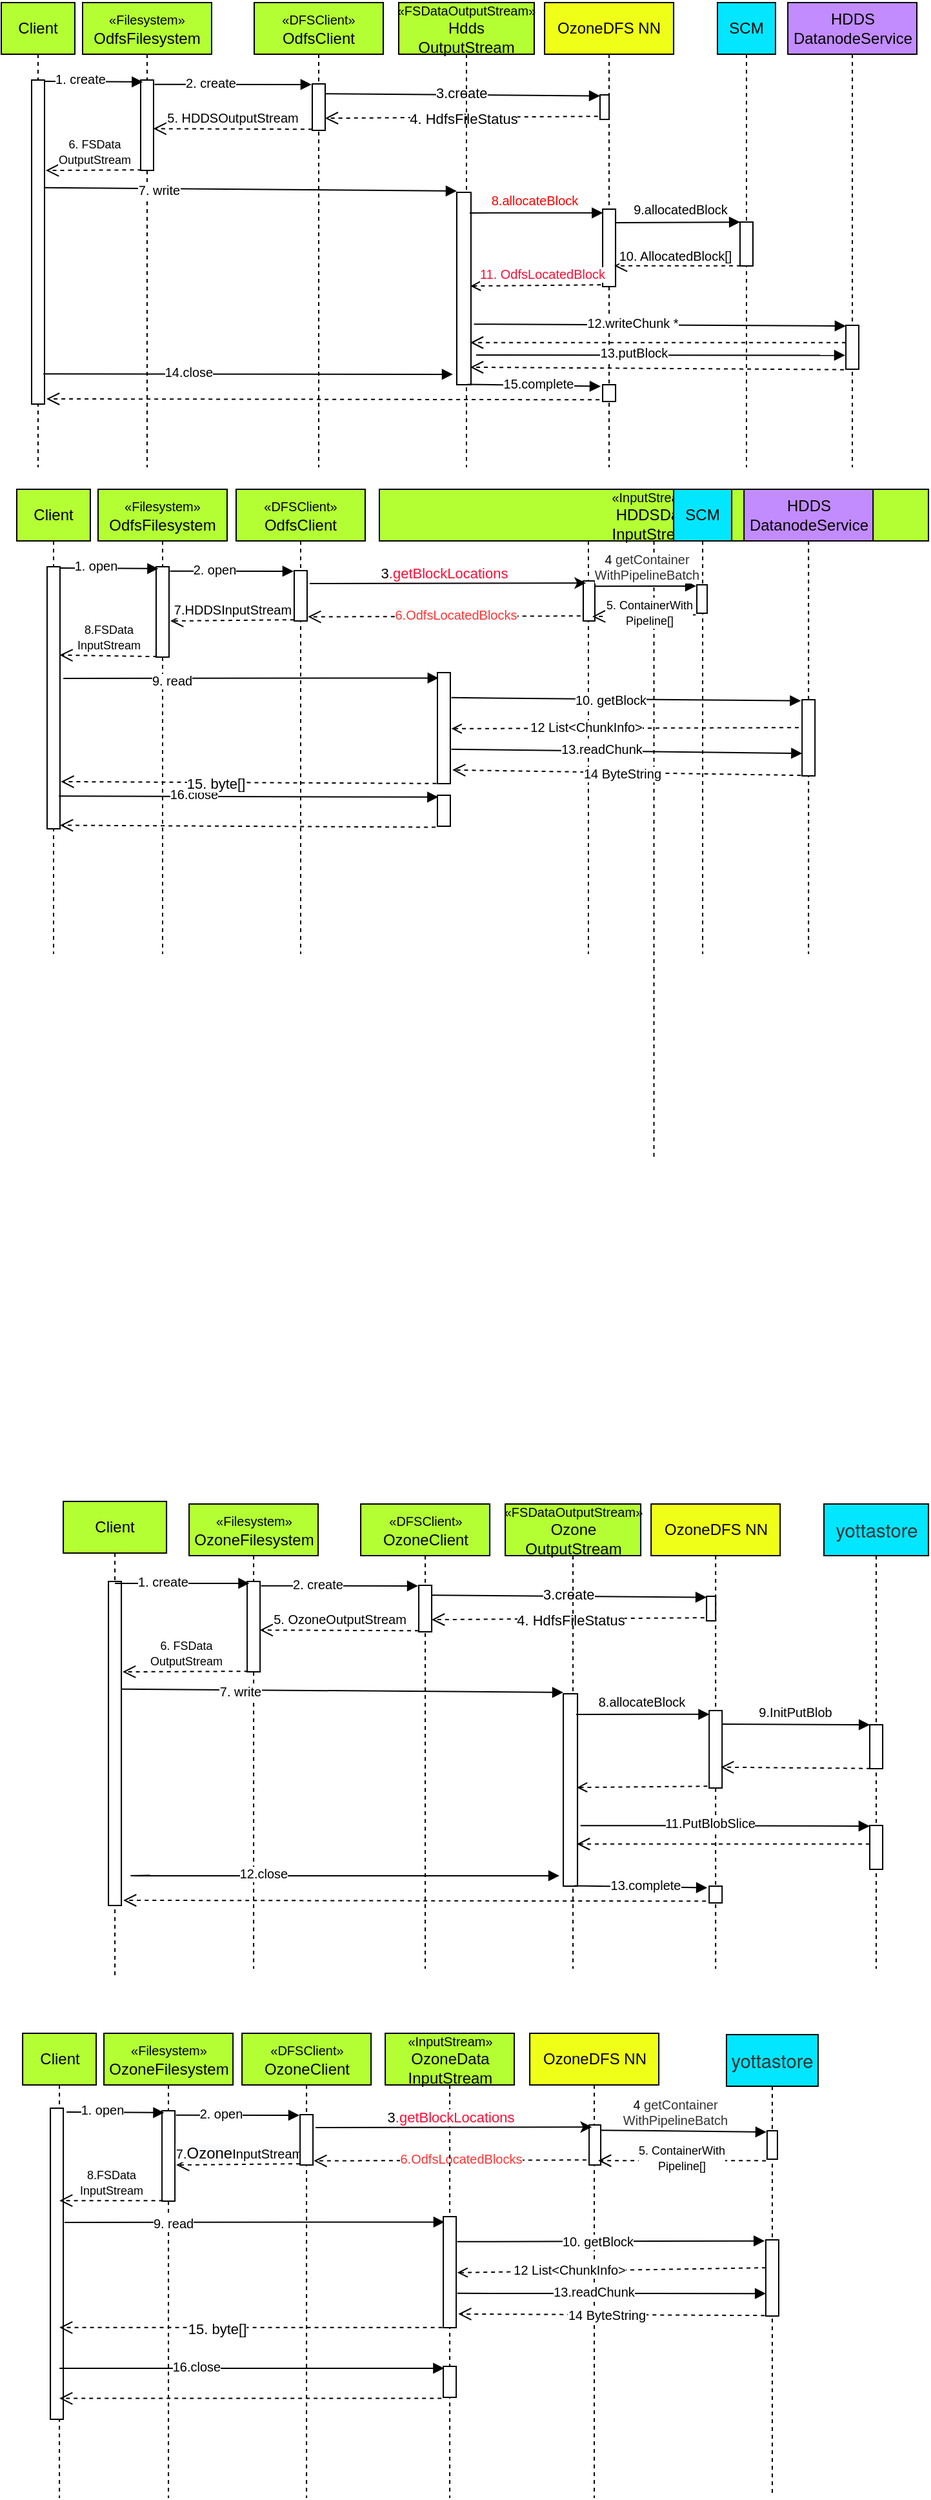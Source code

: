 <mxfile version="17.4.5" type="github">
  <diagram id="kgpKYQtTHZ0yAKxKKP6v" name="Page-1">
    <mxGraphModel dx="1186" dy="643" grid="0" gridSize="10" guides="1" tooltips="1" connect="1" arrows="1" fold="1" page="1" pageScale="1" pageWidth="850" pageHeight="1100" math="0" shadow="0">
      <root>
        <mxCell id="0" />
        <mxCell id="1" parent="0" />
        <mxCell id="V2jBRoaLE6hbE3GdVKUT-1" value="&lt;span style=&quot;font-size: 10px&quot;&gt;«DFSClient»&lt;br&gt;&lt;/span&gt;OdfsClient" style="shape=umlLifeline;perimeter=lifelinePerimeter;whiteSpace=wrap;html=1;container=1;collapsible=0;recursiveResize=0;outlineConnect=0;fillColor=#B4FF33;" parent="1" vertex="1">
          <mxGeometry x="232" y="7" width="100" height="360" as="geometry" />
        </mxCell>
        <mxCell id="V2jBRoaLE6hbE3GdVKUT-22" value="" style="html=1;points=[];perimeter=orthogonalPerimeter;" parent="V2jBRoaLE6hbE3GdVKUT-1" vertex="1">
          <mxGeometry x="45" y="63" width="10" height="36" as="geometry" />
        </mxCell>
        <mxCell id="V2jBRoaLE6hbE3GdVKUT-2" value="Client" style="shape=umlLifeline;perimeter=lifelinePerimeter;whiteSpace=wrap;html=1;container=1;collapsible=0;recursiveResize=0;outlineConnect=0;fillColor=#B4FF33;" parent="1" vertex="1">
          <mxGeometry x="36" y="7" width="57" height="360" as="geometry" />
        </mxCell>
        <mxCell id="V2jBRoaLE6hbE3GdVKUT-7" value="" style="html=1;points=[];perimeter=orthogonalPerimeter;" parent="V2jBRoaLE6hbE3GdVKUT-2" vertex="1">
          <mxGeometry x="23.5" y="60" width="10" height="251" as="geometry" />
        </mxCell>
        <mxCell id="V2jBRoaLE6hbE3GdVKUT-3" value="&lt;span style=&quot;font-size: 10px&quot;&gt;«Filesystem»&lt;br&gt;&lt;/span&gt;OdfsFilesystem" style="shape=umlLifeline;perimeter=lifelinePerimeter;whiteSpace=wrap;html=1;container=1;collapsible=0;recursiveResize=0;outlineConnect=0;fillColor=#B4FF33;" parent="1" vertex="1">
          <mxGeometry x="99" y="7" width="100" height="360" as="geometry" />
        </mxCell>
        <mxCell id="V2jBRoaLE6hbE3GdVKUT-8" value="" style="html=1;points=[];perimeter=orthogonalPerimeter;" parent="V2jBRoaLE6hbE3GdVKUT-3" vertex="1">
          <mxGeometry x="45" y="60" width="10" height="70" as="geometry" />
        </mxCell>
        <mxCell id="V2jBRoaLE6hbE3GdVKUT-23" value="OzoneDFS NN" style="shape=umlLifeline;perimeter=lifelinePerimeter;whiteSpace=wrap;html=1;container=1;collapsible=0;recursiveResize=0;outlineConnect=0;fillColor=#F0FF17;" parent="1" vertex="1">
          <mxGeometry x="457.04" y="7" width="100" height="360" as="geometry" />
        </mxCell>
        <mxCell id="V2jBRoaLE6hbE3GdVKUT-24" value="" style="html=1;points=[];perimeter=orthogonalPerimeter;" parent="V2jBRoaLE6hbE3GdVKUT-23" vertex="1">
          <mxGeometry x="42.96" y="71.5" width="7.04" height="19" as="geometry" />
        </mxCell>
        <mxCell id="V2jBRoaLE6hbE3GdVKUT-55" value="" style="html=1;points=[];perimeter=orthogonalPerimeter;" parent="V2jBRoaLE6hbE3GdVKUT-23" vertex="1">
          <mxGeometry x="45" y="160" width="10" height="60" as="geometry" />
        </mxCell>
        <mxCell id="V2jBRoaLE6hbE3GdVKUT-80" value="" style="html=1;points=[];perimeter=orthogonalPerimeter;" parent="V2jBRoaLE6hbE3GdVKUT-23" vertex="1">
          <mxGeometry x="45" y="296" width="10" height="13" as="geometry" />
        </mxCell>
        <mxCell id="V2jBRoaLE6hbE3GdVKUT-25" value="3.create" style="endArrow=block;endFill=1;html=1;align=left;verticalAlign=top;exitX=1.005;exitY=0.212;exitDx=0;exitDy=0;exitPerimeter=0;entryX=0.005;entryY=0.041;entryDx=0;entryDy=0;entryPerimeter=0;" parent="1" source="V2jBRoaLE6hbE3GdVKUT-22" target="V2jBRoaLE6hbE3GdVKUT-24" edge="1">
          <mxGeometry x="0.023" y="29" relative="1" as="geometry">
            <mxPoint x="292" y="87" as="sourcePoint" />
            <mxPoint x="452" y="87" as="targetPoint" />
            <mxPoint x="-25" y="15" as="offset" />
          </mxGeometry>
        </mxCell>
        <mxCell id="V2jBRoaLE6hbE3GdVKUT-27" value="4. HdfsFileStatus" style="html=1;verticalAlign=bottom;endArrow=open;dashed=1;endSize=8;entryX=0.995;entryY=0.738;entryDx=0;entryDy=0;entryPerimeter=0;exitX=-0.233;exitY=0.875;exitDx=0;exitDy=0;exitPerimeter=0;" parent="1" source="V2jBRoaLE6hbE3GdVKUT-24" target="V2jBRoaLE6hbE3GdVKUT-22" edge="1">
          <mxGeometry x="-0.018" y="10" relative="1" as="geometry">
            <mxPoint x="405" y="87" as="sourcePoint" />
            <mxPoint x="292" y="117" as="targetPoint" />
            <mxPoint as="offset" />
          </mxGeometry>
        </mxCell>
        <mxCell id="V2jBRoaLE6hbE3GdVKUT-38" value="&lt;font style=&quot;font-size: 9px&quot;&gt;6. FSData&lt;br&gt;OutputStream&lt;/font&gt;" style="html=1;verticalAlign=bottom;endArrow=open;dashed=1;endSize=8;fontSize=10;exitX=0.076;exitY=0.994;exitDx=0;exitDy=0;exitPerimeter=0;entryX=1.098;entryY=0.279;entryDx=0;entryDy=0;entryPerimeter=0;" parent="1" source="V2jBRoaLE6hbE3GdVKUT-8" target="V2jBRoaLE6hbE3GdVKUT-7" edge="1">
          <mxGeometry relative="1" as="geometry">
            <mxPoint x="145" y="135" as="sourcePoint" />
            <mxPoint x="102" y="137" as="targetPoint" />
          </mxGeometry>
        </mxCell>
        <mxCell id="V2jBRoaLE6hbE3GdVKUT-39" value="" style="endArrow=block;startArrow=none;endFill=1;startFill=0;html=1;fontSize=10;entryX=-0.273;entryY=0.946;entryDx=0;entryDy=0;entryPerimeter=0;exitX=0.917;exitY=0.823;exitDx=0;exitDy=0;exitPerimeter=0;" parent="1" target="V2jBRoaLE6hbE3GdVKUT-50" edge="1">
          <mxGeometry width="160" relative="1" as="geometry">
            <mxPoint x="68.67" y="294.67" as="sourcePoint" />
            <mxPoint x="576" y="306" as="targetPoint" />
          </mxGeometry>
        </mxCell>
        <mxCell id="V2jBRoaLE6hbE3GdVKUT-75" value="14.close" style="edgeLabel;html=1;align=center;verticalAlign=middle;resizable=0;points=[];fontSize=10;" parent="V2jBRoaLE6hbE3GdVKUT-39" vertex="1" connectable="0">
          <mxGeometry x="-0.292" y="2" relative="1" as="geometry">
            <mxPoint as="offset" />
          </mxGeometry>
        </mxCell>
        <mxCell id="V2jBRoaLE6hbE3GdVKUT-40" value="" style="endArrow=block;startArrow=none;endFill=1;startFill=0;html=1;fontSize=10;entryX=0;entryY=-0.007;entryDx=0;entryDy=0;entryPerimeter=0;exitX=1.002;exitY=0.332;exitDx=0;exitDy=0;exitPerimeter=0;" parent="1" source="V2jBRoaLE6hbE3GdVKUT-7" target="V2jBRoaLE6hbE3GdVKUT-50" edge="1">
          <mxGeometry width="160" relative="1" as="geometry">
            <mxPoint x="72" y="146.19" as="sourcePoint" />
            <mxPoint x="116" y="146" as="targetPoint" />
          </mxGeometry>
        </mxCell>
        <mxCell id="V2jBRoaLE6hbE3GdVKUT-41" value="7. write" style="edgeLabel;html=1;align=center;verticalAlign=middle;resizable=0;points=[];fontSize=10;" parent="V2jBRoaLE6hbE3GdVKUT-40" vertex="1" connectable="0">
          <mxGeometry x="-0.685" y="-1" relative="1" as="geometry">
            <mxPoint x="37.34" y="-0.17" as="offset" />
          </mxGeometry>
        </mxCell>
        <mxCell id="V2jBRoaLE6hbE3GdVKUT-49" value="&lt;span style=&quot;font-size: 10px&quot;&gt;«FSDataOutputStream»&lt;br&gt;&lt;/span&gt;Hdds&lt;br&gt;OutputStream" style="shape=umlLifeline;perimeter=lifelinePerimeter;whiteSpace=wrap;html=1;container=1;collapsible=0;recursiveResize=0;outlineConnect=0;fillColor=#B4FF33;" parent="1" vertex="1">
          <mxGeometry x="344" y="7" width="105" height="360" as="geometry" />
        </mxCell>
        <mxCell id="V2jBRoaLE6hbE3GdVKUT-50" value="" style="html=1;points=[];perimeter=orthogonalPerimeter;" parent="V2jBRoaLE6hbE3GdVKUT-49" vertex="1">
          <mxGeometry x="45" y="147" width="11" height="149" as="geometry" />
        </mxCell>
        <mxCell id="V2jBRoaLE6hbE3GdVKUT-56" value="" style="edgeStyle=none;rounded=0;orthogonalLoop=1;jettySize=auto;html=1;startArrow=none;startFill=0;endArrow=block;endFill=1;fontSize=10;entryX=0.018;entryY=0.048;entryDx=0;entryDy=0;entryPerimeter=0;exitX=0.909;exitY=0.107;exitDx=0;exitDy=0;exitPerimeter=0;" parent="1" source="V2jBRoaLE6hbE3GdVKUT-50" target="V2jBRoaLE6hbE3GdVKUT-55" edge="1">
          <mxGeometry relative="1" as="geometry">
            <mxPoint x="403" y="182" as="sourcePoint" />
            <mxPoint x="498" y="191" as="targetPoint" />
          </mxGeometry>
        </mxCell>
        <mxCell id="V2jBRoaLE6hbE3GdVKUT-57" value="&lt;font color=&quot;#ff0000&quot;&gt;8.allocateBlock&lt;/font&gt;" style="edgeLabel;html=1;align=center;verticalAlign=middle;resizable=0;points=[];fontSize=10;" parent="V2jBRoaLE6hbE3GdVKUT-56" vertex="1" connectable="0">
          <mxGeometry x="-0.35" y="-2" relative="1" as="geometry">
            <mxPoint x="16.55" y="-12.17" as="offset" />
          </mxGeometry>
        </mxCell>
        <mxCell id="V2jBRoaLE6hbE3GdVKUT-58" value="SCM" style="shape=umlLifeline;perimeter=lifelinePerimeter;whiteSpace=wrap;html=1;container=1;collapsible=0;recursiveResize=0;outlineConnect=0;fillColor=#03E6FF;" parent="1" vertex="1">
          <mxGeometry x="591.0" y="7" width="45" height="360" as="geometry" />
        </mxCell>
        <mxCell id="V2jBRoaLE6hbE3GdVKUT-60" value="" style="html=1;points=[];perimeter=orthogonalPerimeter;" parent="V2jBRoaLE6hbE3GdVKUT-58" vertex="1">
          <mxGeometry x="17.5" y="170" width="10" height="34" as="geometry" />
        </mxCell>
        <mxCell id="V2jBRoaLE6hbE3GdVKUT-61" value="" style="edgeStyle=none;rounded=0;orthogonalLoop=1;jettySize=auto;html=1;startArrow=none;startFill=0;endArrow=block;endFill=1;fontSize=10;entryX=0.007;entryY=0.001;entryDx=0;entryDy=0;entryPerimeter=0;exitX=0.991;exitY=0.175;exitDx=0;exitDy=0;exitPerimeter=0;" parent="1" source="V2jBRoaLE6hbE3GdVKUT-55" target="V2jBRoaLE6hbE3GdVKUT-60" edge="1">
          <mxGeometry relative="1" as="geometry">
            <mxPoint x="584.39" y="211" as="targetPoint" />
          </mxGeometry>
        </mxCell>
        <mxCell id="V2jBRoaLE6hbE3GdVKUT-62" value="9.allocatedBlock" style="edgeLabel;html=1;align=center;verticalAlign=middle;resizable=0;points=[];fontSize=10;" parent="V2jBRoaLE6hbE3GdVKUT-61" vertex="1" connectable="0">
          <mxGeometry x="-0.197" y="2" relative="1" as="geometry">
            <mxPoint x="10.32" y="-8.32" as="offset" />
          </mxGeometry>
        </mxCell>
        <mxCell id="V2jBRoaLE6hbE3GdVKUT-63" value="10. AllocatedBlock[]" style="html=1;verticalAlign=bottom;endArrow=open;dashed=1;endSize=8;fontSize=10;exitX=0.055;exitY=0.996;exitDx=0;exitDy=0;exitPerimeter=0;entryX=0.896;entryY=0.731;entryDx=0;entryDy=0;entryPerimeter=0;" parent="1" source="V2jBRoaLE6hbE3GdVKUT-60" target="V2jBRoaLE6hbE3GdVKUT-55" edge="1">
          <mxGeometry x="0.042" y="1" relative="1" as="geometry">
            <mxPoint x="614.39" y="246" as="sourcePoint" />
            <mxPoint x="534.39" y="246" as="targetPoint" />
            <mxPoint as="offset" />
          </mxGeometry>
        </mxCell>
        <mxCell id="V2jBRoaLE6hbE3GdVKUT-65" value="" style="html=1;verticalAlign=bottom;endArrow=open;dashed=1;endSize=8;fontSize=10;entryX=0.952;entryY=0.781;entryDx=0;entryDy=0;entryPerimeter=0;" parent="1" source="V2jBRoaLE6hbE3GdVKUT-69" target="V2jBRoaLE6hbE3GdVKUT-50" edge="1">
          <mxGeometry relative="1" as="geometry">
            <mxPoint x="667" y="268" as="sourcePoint" />
            <mxPoint x="587" y="268" as="targetPoint" />
          </mxGeometry>
        </mxCell>
        <mxCell id="V2jBRoaLE6hbE3GdVKUT-66" value="" style="html=1;verticalAlign=bottom;endArrow=none;dashed=1;endSize=8;fontSize=10;startArrow=open;startFill=0;endFill=0;exitX=0.952;exitY=0.487;exitDx=0;exitDy=0;exitPerimeter=0;entryX=-0.056;entryY=0.977;entryDx=0;entryDy=0;entryPerimeter=0;" parent="1" source="V2jBRoaLE6hbE3GdVKUT-50" target="V2jBRoaLE6hbE3GdVKUT-55" edge="1">
          <mxGeometry relative="1" as="geometry">
            <mxPoint x="429.45" y="253" as="sourcePoint" />
            <mxPoint x="502" y="219" as="targetPoint" />
          </mxGeometry>
        </mxCell>
        <mxCell id="V2jBRoaLE6hbE3GdVKUT-67" value="&lt;font color=&quot;#ff0d35&quot;&gt;11. OdfsLocatedBlock&lt;/font&gt;" style="edgeLabel;html=1;align=center;verticalAlign=middle;resizable=0;points=[];fontSize=10;" parent="V2jBRoaLE6hbE3GdVKUT-66" vertex="1" connectable="0">
          <mxGeometry x="0.044" y="-1" relative="1" as="geometry">
            <mxPoint x="1.76" y="-10.48" as="offset" />
          </mxGeometry>
        </mxCell>
        <mxCell id="V2jBRoaLE6hbE3GdVKUT-68" value="HDDS DatanodeService" style="shape=umlLifeline;perimeter=lifelinePerimeter;whiteSpace=wrap;html=1;container=1;collapsible=0;recursiveResize=0;outlineConnect=0;fillColor=#C28CFF;" parent="1" vertex="1">
          <mxGeometry x="645.55" y="7" width="100" height="360" as="geometry" />
        </mxCell>
        <mxCell id="V2jBRoaLE6hbE3GdVKUT-69" value="" style="html=1;points=[];perimeter=orthogonalPerimeter;" parent="V2jBRoaLE6hbE3GdVKUT-68" vertex="1">
          <mxGeometry x="45" y="250" width="10" height="34" as="geometry" />
        </mxCell>
        <mxCell id="V2jBRoaLE6hbE3GdVKUT-70" value="" style="endArrow=block;startArrow=none;endFill=1;startFill=0;html=1;fontSize=10;exitX=1.212;exitY=0.685;exitDx=0;exitDy=0;exitPerimeter=0;entryX=-0.007;entryY=0.015;entryDx=0;entryDy=0;entryPerimeter=0;" parent="1" source="V2jBRoaLE6hbE3GdVKUT-50" target="V2jBRoaLE6hbE3GdVKUT-69" edge="1">
          <mxGeometry width="160" relative="1" as="geometry">
            <mxPoint x="406.0" y="256" as="sourcePoint" />
            <mxPoint x="621" y="248" as="targetPoint" />
          </mxGeometry>
        </mxCell>
        <mxCell id="V2jBRoaLE6hbE3GdVKUT-71" value="12.writeChunk *" style="edgeLabel;html=1;align=center;verticalAlign=middle;resizable=0;points=[];fontSize=10;" parent="V2jBRoaLE6hbE3GdVKUT-70" vertex="1" connectable="0">
          <mxGeometry x="-0.311" y="2" relative="1" as="geometry">
            <mxPoint x="22.89" as="offset" />
          </mxGeometry>
        </mxCell>
        <mxCell id="V2jBRoaLE6hbE3GdVKUT-72" value="" style="endArrow=block;startArrow=none;endFill=1;startFill=0;html=1;fontSize=10;entryX=-0.055;entryY=0.683;entryDx=0;entryDy=0;entryPerimeter=0;" parent="1" target="V2jBRoaLE6hbE3GdVKUT-69" edge="1">
          <mxGeometry width="160" relative="1" as="geometry">
            <mxPoint x="404" y="280" as="sourcePoint" />
            <mxPoint x="506" y="265" as="targetPoint" />
          </mxGeometry>
        </mxCell>
        <mxCell id="V2jBRoaLE6hbE3GdVKUT-73" value="13.putBlock" style="edgeLabel;html=1;align=center;verticalAlign=middle;resizable=0;points=[];fontSize=10;" parent="V2jBRoaLE6hbE3GdVKUT-72" vertex="1" connectable="0">
          <mxGeometry x="-0.311" y="2" relative="1" as="geometry">
            <mxPoint x="22.89" as="offset" />
          </mxGeometry>
        </mxCell>
        <mxCell id="V2jBRoaLE6hbE3GdVKUT-81" value="" style="endArrow=block;startArrow=none;endFill=1;startFill=0;html=1;fontSize=10;entryX=-0.152;entryY=0.097;entryDx=0;entryDy=0;entryPerimeter=0;exitX=0.779;exitY=0.998;exitDx=0;exitDy=0;exitPerimeter=0;" parent="1" source="V2jBRoaLE6hbE3GdVKUT-50" target="V2jBRoaLE6hbE3GdVKUT-80" edge="1">
          <mxGeometry width="160" relative="1" as="geometry">
            <mxPoint x="401" y="300" as="sourcePoint" />
            <mxPoint x="784.39" y="426" as="targetPoint" />
          </mxGeometry>
        </mxCell>
        <mxCell id="V2jBRoaLE6hbE3GdVKUT-82" value="15.complete" style="edgeLabel;html=1;align=center;verticalAlign=middle;resizable=0;points=[];fontSize=10;" parent="V2jBRoaLE6hbE3GdVKUT-81" vertex="1" connectable="0">
          <mxGeometry x="-0.292" y="2" relative="1" as="geometry">
            <mxPoint x="18" as="offset" />
          </mxGeometry>
        </mxCell>
        <mxCell id="V2jBRoaLE6hbE3GdVKUT-83" value="&lt;font size=&quot;1&quot;&gt;5. HDDSOutputStream&lt;/font&gt;" style="html=1;verticalAlign=bottom;endArrow=open;dashed=1;endSize=8;fontSize=10;exitX=-0.005;exitY=0.976;exitDx=0;exitDy=0;exitPerimeter=0;entryX=0.981;entryY=0.538;entryDx=0;entryDy=0;entryPerimeter=0;" parent="1" source="V2jBRoaLE6hbE3GdVKUT-22" target="V2jBRoaLE6hbE3GdVKUT-8" edge="1">
          <mxGeometry relative="1" as="geometry">
            <mxPoint x="236" y="117" as="sourcePoint" />
            <mxPoint x="154" y="113" as="targetPoint" />
          </mxGeometry>
        </mxCell>
        <mxCell id="V2jBRoaLE6hbE3GdVKUT-86" value="" style="endArrow=block;startArrow=none;endFill=1;startFill=0;html=1;fontSize=10;exitX=1.076;exitY=0.048;exitDx=0;exitDy=0;exitPerimeter=0;entryX=-0.052;entryY=0.013;entryDx=0;entryDy=0;entryPerimeter=0;" parent="1" source="V2jBRoaLE6hbE3GdVKUT-8" target="V2jBRoaLE6hbE3GdVKUT-22" edge="1">
          <mxGeometry width="160" relative="1" as="geometry">
            <mxPoint x="196.0" y="127" as="sourcePoint" />
            <mxPoint x="236" y="76" as="targetPoint" />
          </mxGeometry>
        </mxCell>
        <mxCell id="V2jBRoaLE6hbE3GdVKUT-87" value="2. create" style="edgeLabel;html=1;align=center;verticalAlign=middle;resizable=0;points=[];fontSize=10;" parent="V2jBRoaLE6hbE3GdVKUT-86" vertex="1" connectable="0">
          <mxGeometry x="-0.292" y="2" relative="1" as="geometry">
            <mxPoint as="offset" />
          </mxGeometry>
        </mxCell>
        <mxCell id="V2jBRoaLE6hbE3GdVKUT-89" value="" style="endArrow=block;startArrow=none;endFill=1;startFill=0;html=1;fontSize=10;entryX=0.171;entryY=0.021;entryDx=0;entryDy=0;entryPerimeter=0;" parent="1" target="V2jBRoaLE6hbE3GdVKUT-8" edge="1">
          <mxGeometry width="160" relative="1" as="geometry">
            <mxPoint x="70" y="68" as="sourcePoint" />
            <mxPoint x="383.05" y="81" as="targetPoint" />
          </mxGeometry>
        </mxCell>
        <mxCell id="V2jBRoaLE6hbE3GdVKUT-90" value="1. create" style="edgeLabel;html=1;align=center;verticalAlign=middle;resizable=0;points=[];fontSize=10;" parent="V2jBRoaLE6hbE3GdVKUT-89" vertex="1" connectable="0">
          <mxGeometry x="-0.292" y="2" relative="1" as="geometry">
            <mxPoint as="offset" />
          </mxGeometry>
        </mxCell>
        <mxCell id="V2jBRoaLE6hbE3GdVKUT-91" value="" style="html=1;verticalAlign=bottom;endArrow=open;dashed=1;endSize=8;fontSize=10;exitX=-0.15;exitY=1.01;exitDx=0;exitDy=0;exitPerimeter=0;entryX=0.952;entryY=0.909;entryDx=0;entryDy=0;entryPerimeter=0;" parent="1" source="V2jBRoaLE6hbE3GdVKUT-69" target="V2jBRoaLE6hbE3GdVKUT-50" edge="1">
          <mxGeometry relative="1" as="geometry">
            <mxPoint x="671.08" y="287.999" as="sourcePoint" />
            <mxPoint x="407" y="288" as="targetPoint" />
          </mxGeometry>
        </mxCell>
        <mxCell id="V2jBRoaLE6hbE3GdVKUT-93" value="" style="html=1;verticalAlign=bottom;endArrow=open;dashed=1;endSize=8;fontSize=10;exitX=-0.247;exitY=0.897;exitDx=0;exitDy=0;exitPerimeter=0;entryX=1.15;entryY=0.984;entryDx=0;entryDy=0;entryPerimeter=0;" parent="1" source="V2jBRoaLE6hbE3GdVKUT-80" target="V2jBRoaLE6hbE3GdVKUT-7" edge="1">
          <mxGeometry relative="1" as="geometry">
            <mxPoint x="572.58" y="318" as="sourcePoint" />
            <mxPoint x="304.002" y="318.021" as="targetPoint" />
          </mxGeometry>
        </mxCell>
        <mxCell id="V2jBRoaLE6hbE3GdVKUT-99" value="Client" style="shape=umlLifeline;perimeter=lifelinePerimeter;whiteSpace=wrap;html=1;container=1;collapsible=0;recursiveResize=0;outlineConnect=0;fillColor=#B4FF33;" parent="1" vertex="1">
          <mxGeometry x="48" y="384" width="57" height="360" as="geometry" />
        </mxCell>
        <mxCell id="V2jBRoaLE6hbE3GdVKUT-100" value="" style="html=1;points=[];perimeter=orthogonalPerimeter;" parent="V2jBRoaLE6hbE3GdVKUT-99" vertex="1">
          <mxGeometry x="23.5" y="60" width="10" height="203" as="geometry" />
        </mxCell>
        <mxCell id="V2jBRoaLE6hbE3GdVKUT-101" value="&lt;span style=&quot;font-size: 10px&quot;&gt;«&lt;/span&gt;&lt;span style=&quot;font-size: 10px&quot;&gt;Filesystem&lt;/span&gt;&lt;span style=&quot;font-size: 10px&quot;&gt;»&lt;br&gt;&lt;/span&gt;OdfsFilesystem" style="shape=umlLifeline;perimeter=lifelinePerimeter;whiteSpace=wrap;html=1;container=1;collapsible=0;recursiveResize=0;outlineConnect=0;fillColor=#B4FF33;" parent="1" vertex="1">
          <mxGeometry x="111" y="384" width="100" height="360" as="geometry" />
        </mxCell>
        <mxCell id="V2jBRoaLE6hbE3GdVKUT-102" value="" style="html=1;points=[];perimeter=orthogonalPerimeter;" parent="V2jBRoaLE6hbE3GdVKUT-101" vertex="1">
          <mxGeometry x="45" y="60" width="10" height="70" as="geometry" />
        </mxCell>
        <mxCell id="V2jBRoaLE6hbE3GdVKUT-103" value="OzoneDFS NN" style="shape=umlLifeline;perimeter=lifelinePerimeter;whiteSpace=wrap;html=1;container=1;collapsible=0;recursiveResize=0;outlineConnect=0;fillColor=#F0FF17;" parent="1" vertex="1">
          <mxGeometry x="441.0" y="384" width="100" height="360" as="geometry" />
        </mxCell>
        <mxCell id="V2jBRoaLE6hbE3GdVKUT-104" value="" style="html=1;points=[];perimeter=orthogonalPerimeter;" parent="V2jBRoaLE6hbE3GdVKUT-103" vertex="1">
          <mxGeometry x="46" y="71" width="9" height="31" as="geometry" />
        </mxCell>
        <mxCell id="V2jBRoaLE6hbE3GdVKUT-108" value="&lt;font style=&quot;font-size: 10px&quot;&gt;6.OdfsLocatedBlocks&lt;/font&gt;" style="html=1;verticalAlign=bottom;endArrow=open;dashed=1;endSize=8;entryX=1.062;entryY=0.918;entryDx=0;entryDy=0;entryPerimeter=0;exitX=-0.233;exitY=0.875;exitDx=0;exitDy=0;exitPerimeter=0;fillColor=#FF3333;fontColor=#FF3333;" parent="1" source="V2jBRoaLE6hbE3GdVKUT-104" target="V2jBRoaLE6hbE3GdVKUT-98" edge="1">
          <mxGeometry x="-0.081" y="8" relative="1" as="geometry">
            <mxPoint x="391" y="464" as="sourcePoint" />
            <mxPoint x="278" y="494" as="targetPoint" />
            <mxPoint as="offset" />
          </mxGeometry>
        </mxCell>
        <mxCell id="V2jBRoaLE6hbE3GdVKUT-109" value="&lt;font style=&quot;font-size: 9px&quot;&gt;8.FSData&lt;br&gt;InputStream&lt;/font&gt;" style="html=1;verticalAlign=bottom;endArrow=open;dashed=1;endSize=8;fontSize=10;exitX=0.076;exitY=0.994;exitDx=0;exitDy=0;exitPerimeter=0;entryX=0.974;entryY=0.337;entryDx=0;entryDy=0;entryPerimeter=0;" parent="1" source="V2jBRoaLE6hbE3GdVKUT-102" target="V2jBRoaLE6hbE3GdVKUT-100" edge="1">
          <mxGeometry relative="1" as="geometry">
            <mxPoint x="157" y="512" as="sourcePoint" />
            <mxPoint x="94" y="514" as="targetPoint" />
          </mxGeometry>
        </mxCell>
        <mxCell id="V2jBRoaLE6hbE3GdVKUT-110" value="" style="endArrow=block;startArrow=none;endFill=1;startFill=0;html=1;fontSize=10;exitX=0.917;exitY=0.823;exitDx=0;exitDy=0;exitPerimeter=0;entryX=0.067;entryY=0.06;entryDx=0;entryDy=0;entryPerimeter=0;" parent="1" target="V2jBRoaLE6hbE3GdVKUT-116" edge="1">
          <mxGeometry width="160" relative="1" as="geometry">
            <mxPoint x="80.67" y="621.67" as="sourcePoint" />
            <mxPoint x="588" y="633" as="targetPoint" />
          </mxGeometry>
        </mxCell>
        <mxCell id="V2jBRoaLE6hbE3GdVKUT-111" value="16.close" style="edgeLabel;html=1;align=center;verticalAlign=middle;resizable=0;points=[];fontSize=10;" parent="V2jBRoaLE6hbE3GdVKUT-110" vertex="1" connectable="0">
          <mxGeometry x="-0.292" y="2" relative="1" as="geometry">
            <mxPoint as="offset" />
          </mxGeometry>
        </mxCell>
        <mxCell id="V2jBRoaLE6hbE3GdVKUT-112" value="" style="endArrow=block;startArrow=none;endFill=1;startFill=0;html=1;fontSize=10;entryX=0.095;entryY=0.049;entryDx=0;entryDy=0;entryPerimeter=0;exitX=1.26;exitY=0.426;exitDx=0;exitDy=0;exitPerimeter=0;" parent="1" source="V2jBRoaLE6hbE3GdVKUT-100" target="V2jBRoaLE6hbE3GdVKUT-115" edge="1">
          <mxGeometry width="160" relative="1" as="geometry">
            <mxPoint x="84" y="523.19" as="sourcePoint" />
            <mxPoint x="128" y="523" as="targetPoint" />
          </mxGeometry>
        </mxCell>
        <mxCell id="V2jBRoaLE6hbE3GdVKUT-113" value="9. read" style="edgeLabel;html=1;align=center;verticalAlign=middle;resizable=0;points=[];fontSize=10;" parent="V2jBRoaLE6hbE3GdVKUT-112" vertex="1" connectable="0">
          <mxGeometry x="-0.685" y="-1" relative="1" as="geometry">
            <mxPoint x="37.34" y="-0.17" as="offset" />
          </mxGeometry>
        </mxCell>
        <mxCell id="V2jBRoaLE6hbE3GdVKUT-114" value="&lt;span style=&quot;font-size: 10px&quot;&gt;«InputStream»&lt;br&gt;&lt;/span&gt;HDDSData&lt;br&gt;InputStream" style="shape=umlLifeline;perimeter=lifelinePerimeter;whiteSpace=wrap;html=1;container=1;collapsible=0;recursiveResize=0;outlineConnect=0;fillColor=#B4FF33;" parent="1" vertex="1">
          <mxGeometry x="329.0" y="384" width="425.55" height="518" as="geometry" />
        </mxCell>
        <mxCell id="V2jBRoaLE6hbE3GdVKUT-115" value="" style="html=1;points=[];perimeter=orthogonalPerimeter;" parent="V2jBRoaLE6hbE3GdVKUT-114" vertex="1">
          <mxGeometry x="45" y="142" width="10" height="86" as="geometry" />
        </mxCell>
        <mxCell id="V2jBRoaLE6hbE3GdVKUT-116" value="" style="html=1;points=[];perimeter=orthogonalPerimeter;" parent="V2jBRoaLE6hbE3GdVKUT-114" vertex="1">
          <mxGeometry x="45" y="237" width="10" height="24" as="geometry" />
        </mxCell>
        <mxCell id="V2jBRoaLE6hbE3GdVKUT-121" value="" style="edgeStyle=none;rounded=0;orthogonalLoop=1;jettySize=auto;html=1;startArrow=none;startFill=0;endArrow=block;endFill=1;fontSize=10;entryX=-0.084;entryY=0.014;entryDx=0;entryDy=0;entryPerimeter=0;exitX=1.08;exitY=0.226;exitDx=0;exitDy=0;exitPerimeter=0;" parent="1" source="V2jBRoaLE6hbE3GdVKUT-115" target="V2jBRoaLE6hbE3GdVKUT-132" edge="1">
          <mxGeometry relative="1" as="geometry">
            <mxPoint x="491.999" y="543.091" as="sourcePoint" />
            <mxPoint x="593.22" y="546.88" as="targetPoint" />
          </mxGeometry>
        </mxCell>
        <mxCell id="V2jBRoaLE6hbE3GdVKUT-157" value="10. getBlock" style="edgeLabel;html=1;align=center;verticalAlign=middle;resizable=0;points=[];fontSize=10;" parent="V2jBRoaLE6hbE3GdVKUT-121" vertex="1" connectable="0">
          <mxGeometry x="-0.095" relative="1" as="geometry">
            <mxPoint as="offset" />
          </mxGeometry>
        </mxCell>
        <mxCell id="V2jBRoaLE6hbE3GdVKUT-123" value="SCM" style="shape=umlLifeline;perimeter=lifelinePerimeter;whiteSpace=wrap;html=1;container=1;collapsible=0;recursiveResize=0;outlineConnect=0;fillColor=#03E6FF;" parent="1" vertex="1">
          <mxGeometry x="557.04" y="384" width="45" height="360" as="geometry" />
        </mxCell>
        <mxCell id="V2jBRoaLE6hbE3GdVKUT-149" value="" style="html=1;points=[];perimeter=orthogonalPerimeter;" parent="V2jBRoaLE6hbE3GdVKUT-123" vertex="1">
          <mxGeometry x="18" y="74" width="8" height="22" as="geometry" />
        </mxCell>
        <mxCell id="V2jBRoaLE6hbE3GdVKUT-128" value="" style="html=1;verticalAlign=bottom;endArrow=open;dashed=1;endSize=8;fontSize=10;exitX=-0.084;exitY=0.993;exitDx=0;exitDy=0;exitPerimeter=0;entryX=1.16;entryY=0.877;entryDx=0;entryDy=0;entryPerimeter=0;" parent="1" source="V2jBRoaLE6hbE3GdVKUT-132" target="V2jBRoaLE6hbE3GdVKUT-115" edge="1">
          <mxGeometry relative="1" as="geometry">
            <mxPoint x="758" y="645" as="sourcePoint" />
            <mxPoint x="494.1" y="602.416" as="targetPoint" />
          </mxGeometry>
        </mxCell>
        <mxCell id="V2jBRoaLE6hbE3GdVKUT-165" value="&lt;font color=&quot;#000000&quot;&gt;14 ByteString&lt;/font&gt;" style="edgeLabel;html=1;align=center;verticalAlign=middle;resizable=0;points=[];fontSize=10;fontColor=#FF3333;" parent="V2jBRoaLE6hbE3GdVKUT-128" vertex="1" connectable="0">
          <mxGeometry x="0.032" relative="1" as="geometry">
            <mxPoint as="offset" />
          </mxGeometry>
        </mxCell>
        <mxCell id="V2jBRoaLE6hbE3GdVKUT-129" value="" style="html=1;verticalAlign=bottom;endArrow=none;dashed=1;endSize=8;fontSize=10;startArrow=open;startFill=0;endFill=0;exitX=1.08;exitY=0.505;exitDx=0;exitDy=0;exitPerimeter=0;entryX=-0.036;entryY=0.366;entryDx=0;entryDy=0;entryPerimeter=0;" parent="1" source="V2jBRoaLE6hbE3GdVKUT-115" target="V2jBRoaLE6hbE3GdVKUT-132" edge="1">
          <mxGeometry relative="1" as="geometry">
            <mxPoint x="492.67" y="567.16" as="sourcePoint" />
            <mxPoint x="592.48" y="602.62" as="targetPoint" />
          </mxGeometry>
        </mxCell>
        <mxCell id="V2jBRoaLE6hbE3GdVKUT-163" value="&lt;font color=&quot;#000000&quot;&gt;12 List&amp;lt;ChunkInfo&amp;gt;&lt;/font&gt;" style="edgeLabel;html=1;align=center;verticalAlign=middle;resizable=0;points=[];fontSize=10;fontColor=#FF3333;" parent="V2jBRoaLE6hbE3GdVKUT-129" vertex="1" connectable="0">
          <mxGeometry x="0.06" y="1" relative="1" as="geometry">
            <mxPoint x="-40" as="offset" />
          </mxGeometry>
        </mxCell>
        <mxCell id="V2jBRoaLE6hbE3GdVKUT-131" value="HDDS DatanodeService" style="shape=umlLifeline;perimeter=lifelinePerimeter;whiteSpace=wrap;html=1;container=1;collapsible=0;recursiveResize=0;outlineConnect=0;fillColor=#C28CFF;" parent="1" vertex="1">
          <mxGeometry x="611.59" y="384" width="100" height="360" as="geometry" />
        </mxCell>
        <mxCell id="V2jBRoaLE6hbE3GdVKUT-132" value="" style="html=1;points=[];perimeter=orthogonalPerimeter;" parent="V2jBRoaLE6hbE3GdVKUT-131" vertex="1">
          <mxGeometry x="45" y="163" width="10" height="59" as="geometry" />
        </mxCell>
        <mxCell id="V2jBRoaLE6hbE3GdVKUT-135" value="" style="endArrow=block;startArrow=none;endFill=1;startFill=0;html=1;fontSize=10;exitX=1.08;exitY=0.691;exitDx=0;exitDy=0;exitPerimeter=0;entryX=0.012;entryY=0.705;entryDx=0;entryDy=0;entryPerimeter=0;" parent="1" source="V2jBRoaLE6hbE3GdVKUT-115" target="V2jBRoaLE6hbE3GdVKUT-132" edge="1">
          <mxGeometry width="160" relative="1" as="geometry">
            <mxPoint x="493.616" y="585.805" as="sourcePoint" />
            <mxPoint x="760" y="586" as="targetPoint" />
          </mxGeometry>
        </mxCell>
        <mxCell id="V2jBRoaLE6hbE3GdVKUT-136" value="13.readChunk" style="edgeLabel;html=1;align=center;verticalAlign=middle;resizable=0;points=[];fontSize=10;" parent="V2jBRoaLE6hbE3GdVKUT-135" vertex="1" connectable="0">
          <mxGeometry x="-0.311" y="2" relative="1" as="geometry">
            <mxPoint x="22.89" as="offset" />
          </mxGeometry>
        </mxCell>
        <mxCell id="V2jBRoaLE6hbE3GdVKUT-141" value="&lt;span style=&quot;font-size: x-small&quot;&gt;7.HDDSInputStream&lt;/span&gt;" style="html=1;verticalAlign=bottom;endArrow=open;dashed=1;endSize=8;fontSize=10;exitX=-0.005;exitY=0.976;exitDx=0;exitDy=0;exitPerimeter=0;entryX=1.1;entryY=0.6;entryDx=0;entryDy=0;entryPerimeter=0;" parent="1" source="V2jBRoaLE6hbE3GdVKUT-98" target="V2jBRoaLE6hbE3GdVKUT-102" edge="1">
          <mxGeometry relative="1" as="geometry">
            <mxPoint x="248" y="494" as="sourcePoint" />
            <mxPoint x="166" y="490" as="targetPoint" />
          </mxGeometry>
        </mxCell>
        <mxCell id="V2jBRoaLE6hbE3GdVKUT-142" value="" style="endArrow=block;startArrow=none;endFill=1;startFill=0;html=1;fontSize=10;exitX=1.076;exitY=0.048;exitDx=0;exitDy=0;exitPerimeter=0;entryX=-0.052;entryY=0.013;entryDx=0;entryDy=0;entryPerimeter=0;" parent="1" source="V2jBRoaLE6hbE3GdVKUT-102" target="V2jBRoaLE6hbE3GdVKUT-98" edge="1">
          <mxGeometry width="160" relative="1" as="geometry">
            <mxPoint x="208.0" y="504" as="sourcePoint" />
            <mxPoint x="248" y="453" as="targetPoint" />
          </mxGeometry>
        </mxCell>
        <mxCell id="V2jBRoaLE6hbE3GdVKUT-143" value="2. open" style="edgeLabel;html=1;align=center;verticalAlign=middle;resizable=0;points=[];fontSize=10;" parent="V2jBRoaLE6hbE3GdVKUT-142" vertex="1" connectable="0">
          <mxGeometry x="-0.292" y="2" relative="1" as="geometry">
            <mxPoint as="offset" />
          </mxGeometry>
        </mxCell>
        <mxCell id="V2jBRoaLE6hbE3GdVKUT-144" value="" style="endArrow=block;startArrow=none;endFill=1;startFill=0;html=1;fontSize=10;entryX=0.171;entryY=0.021;entryDx=0;entryDy=0;entryPerimeter=0;" parent="1" target="V2jBRoaLE6hbE3GdVKUT-102" edge="1">
          <mxGeometry width="160" relative="1" as="geometry">
            <mxPoint x="82" y="445" as="sourcePoint" />
            <mxPoint x="395.05" y="458" as="targetPoint" />
          </mxGeometry>
        </mxCell>
        <mxCell id="V2jBRoaLE6hbE3GdVKUT-145" value="1. open" style="edgeLabel;html=1;align=center;verticalAlign=middle;resizable=0;points=[];fontSize=10;" parent="V2jBRoaLE6hbE3GdVKUT-144" vertex="1" connectable="0">
          <mxGeometry x="-0.292" y="2" relative="1" as="geometry">
            <mxPoint as="offset" />
          </mxGeometry>
        </mxCell>
        <mxCell id="V2jBRoaLE6hbE3GdVKUT-148" value="" style="html=1;verticalAlign=bottom;endArrow=open;dashed=1;endSize=8;fontSize=10;exitX=-0.143;exitY=1.032;exitDx=0;exitDy=0;exitPerimeter=0;entryX=1.002;entryY=0.997;entryDx=0;entryDy=0;entryPerimeter=0;" parent="1" source="V2jBRoaLE6hbE3GdVKUT-116" edge="1">
          <mxGeometry relative="1" as="geometry">
            <mxPoint x="369.58" y="647" as="sourcePoint" />
            <mxPoint x="81.52" y="644.247" as="targetPoint" />
          </mxGeometry>
        </mxCell>
        <mxCell id="V2jBRoaLE6hbE3GdVKUT-152" value="" style="endArrow=block;startArrow=none;endFill=1;startFill=0;html=1;fontSize=10;exitX=1.011;exitY=0.132;exitDx=0;exitDy=0;exitPerimeter=0;entryX=-0.06;entryY=0.045;entryDx=0;entryDy=0;entryPerimeter=0;" parent="1" source="V2jBRoaLE6hbE3GdVKUT-104" target="V2jBRoaLE6hbE3GdVKUT-149" edge="1">
          <mxGeometry width="160" relative="1" as="geometry">
            <mxPoint x="412.0" y="794" as="sourcePoint" />
            <mxPoint x="686" y="494" as="targetPoint" />
          </mxGeometry>
        </mxCell>
        <mxCell id="V2jBRoaLE6hbE3GdVKUT-153" value="&lt;font style=&quot;font-size: 10px&quot;&gt;4&amp;nbsp;&lt;span style=&quot;background-color: transparent ; color: rgb(51 , 51 , 51) ; letter-spacing: 0pt ; text-align: left&quot;&gt;getContainer&lt;br&gt;WithPipelineBatch&lt;/span&gt;&lt;br&gt;&lt;/font&gt;" style="edgeLabel;html=1;align=center;verticalAlign=middle;resizable=0;points=[];fontSize=10;" parent="V2jBRoaLE6hbE3GdVKUT-152" vertex="1" connectable="0">
          <mxGeometry x="-0.292" y="2" relative="1" as="geometry">
            <mxPoint x="11.24" y="-13.06" as="offset" />
          </mxGeometry>
        </mxCell>
        <mxCell id="V2jBRoaLE6hbE3GdVKUT-154" value="" style="html=1;verticalAlign=bottom;endArrow=open;dashed=1;endSize=8;fontSize=10;entryX=0.778;entryY=0.891;entryDx=0;entryDy=0;entryPerimeter=0;exitX=-0.111;exitY=1.054;exitDx=0;exitDy=0;exitPerimeter=0;" parent="1" source="V2jBRoaLE6hbE3GdVKUT-149" target="V2jBRoaLE6hbE3GdVKUT-104" edge="1">
          <mxGeometry relative="1" as="geometry">
            <mxPoint x="687" y="519" as="sourcePoint" />
            <mxPoint x="502.002" y="829.021" as="targetPoint" />
          </mxGeometry>
        </mxCell>
        <mxCell id="V2jBRoaLE6hbE3GdVKUT-155" value="&lt;font style=&quot;font-size: 9px&quot;&gt;5. ContainerWith&lt;br&gt;Pipeline[]&lt;/font&gt;" style="edgeLabel;html=1;align=center;verticalAlign=middle;resizable=0;points=[];fontSize=10;" parent="V2jBRoaLE6hbE3GdVKUT-154" vertex="1" connectable="0">
          <mxGeometry x="0.15" y="2" relative="1" as="geometry">
            <mxPoint x="9.56" y="-5.02" as="offset" />
          </mxGeometry>
        </mxCell>
        <mxCell id="V2jBRoaLE6hbE3GdVKUT-161" value="" style="html=1;verticalAlign=bottom;endArrow=open;dashed=1;endSize=8;fontSize=10;exitX=-0.076;exitY=0.999;exitDx=0;exitDy=0;exitPerimeter=0;entryX=1.069;entryY=0.82;entryDx=0;entryDy=0;entryPerimeter=0;" parent="1" source="V2jBRoaLE6hbE3GdVKUT-115" target="V2jBRoaLE6hbE3GdVKUT-100" edge="1">
          <mxGeometry relative="1" as="geometry">
            <mxPoint x="462.58" y="777" as="sourcePoint" />
            <mxPoint x="194.002" y="777.021" as="targetPoint" />
          </mxGeometry>
        </mxCell>
        <mxCell id="g2u95KJulRgM4K9DnwRV-3" value="15. byte[]" style="edgeLabel;html=1;align=center;verticalAlign=middle;resizable=0;points=[];" parent="V2jBRoaLE6hbE3GdVKUT-161" vertex="1" connectable="0">
          <mxGeometry x="0.178" y="1" relative="1" as="geometry">
            <mxPoint as="offset" />
          </mxGeometry>
        </mxCell>
        <mxCell id="foOtylX5poyxXtp90a1M-1" style="rounded=0;orthogonalLoop=1;jettySize=auto;html=1;entryX=0.244;entryY=0.052;entryDx=0;entryDy=0;entryPerimeter=0;" parent="1" target="V2jBRoaLE6hbE3GdVKUT-104" edge="1">
          <mxGeometry relative="1" as="geometry">
            <mxPoint x="275" y="457" as="sourcePoint" />
          </mxGeometry>
        </mxCell>
        <mxCell id="foOtylX5poyxXtp90a1M-2" value="&lt;div style=&quot;text-align: center&quot;&gt;&lt;span style=&quot;text-align: left&quot;&gt;3&lt;font color=&quot;#ff0d35&quot;&gt;.&lt;/font&gt;&lt;/span&gt;&lt;font color=&quot;#ff0d35&quot;&gt;getBlockLocations&lt;/font&gt;&lt;/div&gt;" style="edgeLabel;html=1;align=center;verticalAlign=middle;resizable=0;points=[];" parent="foOtylX5poyxXtp90a1M-1" vertex="1" connectable="0">
          <mxGeometry x="-0.168" y="-1" relative="1" as="geometry">
            <mxPoint x="14.86" y="-8.84" as="offset" />
          </mxGeometry>
        </mxCell>
        <mxCell id="V2jBRoaLE6hbE3GdVKUT-97" value="&lt;span style=&quot;font-size: 10px&quot;&gt;«DFSClient»&lt;br&gt;&lt;/span&gt;OdfsClient" style="shape=umlLifeline;perimeter=lifelinePerimeter;whiteSpace=wrap;html=1;container=1;collapsible=0;recursiveResize=0;outlineConnect=0;fillColor=#B4FF33;" parent="1" vertex="1">
          <mxGeometry x="218" y="384" width="100" height="360" as="geometry" />
        </mxCell>
        <mxCell id="V2jBRoaLE6hbE3GdVKUT-98" value="" style="html=1;points=[];perimeter=orthogonalPerimeter;" parent="V2jBRoaLE6hbE3GdVKUT-97" vertex="1">
          <mxGeometry x="45" y="63" width="10" height="39" as="geometry" />
        </mxCell>
        <mxCell id="N0kDwJ6F6D4x5vT1k-Bb-1" value="&lt;span style=&quot;font-size: 10px&quot;&gt;«DFSClient»&lt;br&gt;&lt;/span&gt;OzoneClient" style="shape=umlLifeline;perimeter=lifelinePerimeter;whiteSpace=wrap;html=1;container=1;collapsible=0;recursiveResize=0;outlineConnect=0;fillColor=#B4FF33;" vertex="1" parent="1">
          <mxGeometry x="314.55" y="1170" width="100" height="360" as="geometry" />
        </mxCell>
        <mxCell id="N0kDwJ6F6D4x5vT1k-Bb-2" value="" style="html=1;points=[];perimeter=orthogonalPerimeter;" vertex="1" parent="N0kDwJ6F6D4x5vT1k-Bb-1">
          <mxGeometry x="45" y="63" width="10" height="36" as="geometry" />
        </mxCell>
        <mxCell id="N0kDwJ6F6D4x5vT1k-Bb-3" value="Client" style="shape=umlLifeline;perimeter=lifelinePerimeter;whiteSpace=wrap;html=1;container=1;collapsible=0;recursiveResize=0;outlineConnect=0;fillColor=#B4FF33;" vertex="1" parent="1">
          <mxGeometry x="84.05" y="1168" width="80" height="369" as="geometry" />
        </mxCell>
        <mxCell id="N0kDwJ6F6D4x5vT1k-Bb-4" value="" style="html=1;points=[];perimeter=orthogonalPerimeter;" vertex="1" parent="N0kDwJ6F6D4x5vT1k-Bb-3">
          <mxGeometry x="35" y="62" width="10" height="251" as="geometry" />
        </mxCell>
        <mxCell id="N0kDwJ6F6D4x5vT1k-Bb-5" value="&lt;span style=&quot;font-size: 10px&quot;&gt;«Filesystem»&lt;br&gt;&lt;/span&gt;OzoneFilesystem" style="shape=umlLifeline;perimeter=lifelinePerimeter;whiteSpace=wrap;html=1;container=1;collapsible=0;recursiveResize=0;outlineConnect=0;fillColor=#B4FF33;" vertex="1" parent="1">
          <mxGeometry x="181.55" y="1170" width="100" height="360" as="geometry" />
        </mxCell>
        <mxCell id="N0kDwJ6F6D4x5vT1k-Bb-6" value="" style="html=1;points=[];perimeter=orthogonalPerimeter;" vertex="1" parent="N0kDwJ6F6D4x5vT1k-Bb-5">
          <mxGeometry x="45" y="60" width="10" height="70" as="geometry" />
        </mxCell>
        <mxCell id="N0kDwJ6F6D4x5vT1k-Bb-7" value="OzoneDFS NN" style="shape=umlLifeline;perimeter=lifelinePerimeter;whiteSpace=wrap;html=1;container=1;collapsible=0;recursiveResize=0;outlineConnect=0;fillColor=#F0FF17;" vertex="1" parent="1">
          <mxGeometry x="539.59" y="1170" width="100" height="360" as="geometry" />
        </mxCell>
        <mxCell id="N0kDwJ6F6D4x5vT1k-Bb-8" value="" style="html=1;points=[];perimeter=orthogonalPerimeter;" vertex="1" parent="N0kDwJ6F6D4x5vT1k-Bb-7">
          <mxGeometry x="42.96" y="71.5" width="7.04" height="19" as="geometry" />
        </mxCell>
        <mxCell id="N0kDwJ6F6D4x5vT1k-Bb-9" value="" style="html=1;points=[];perimeter=orthogonalPerimeter;" vertex="1" parent="N0kDwJ6F6D4x5vT1k-Bb-7">
          <mxGeometry x="45" y="160" width="10" height="60" as="geometry" />
        </mxCell>
        <mxCell id="N0kDwJ6F6D4x5vT1k-Bb-10" value="" style="html=1;points=[];perimeter=orthogonalPerimeter;" vertex="1" parent="N0kDwJ6F6D4x5vT1k-Bb-7">
          <mxGeometry x="45" y="296" width="10" height="13" as="geometry" />
        </mxCell>
        <mxCell id="N0kDwJ6F6D4x5vT1k-Bb-11" value="3.create" style="endArrow=block;endFill=1;html=1;align=left;verticalAlign=top;exitX=1.005;exitY=0.212;exitDx=0;exitDy=0;exitPerimeter=0;entryX=0.005;entryY=0.041;entryDx=0;entryDy=0;entryPerimeter=0;" edge="1" parent="1" source="N0kDwJ6F6D4x5vT1k-Bb-2" target="N0kDwJ6F6D4x5vT1k-Bb-8">
          <mxGeometry x="0.023" y="29" relative="1" as="geometry">
            <mxPoint x="374.55" y="1250" as="sourcePoint" />
            <mxPoint x="534.55" y="1250" as="targetPoint" />
            <mxPoint x="-25" y="15" as="offset" />
          </mxGeometry>
        </mxCell>
        <mxCell id="N0kDwJ6F6D4x5vT1k-Bb-12" value="4. HdfsFileStatus" style="html=1;verticalAlign=bottom;endArrow=open;dashed=1;endSize=8;entryX=0.995;entryY=0.738;entryDx=0;entryDy=0;entryPerimeter=0;exitX=-0.233;exitY=0.875;exitDx=0;exitDy=0;exitPerimeter=0;" edge="1" parent="1" source="N0kDwJ6F6D4x5vT1k-Bb-8" target="N0kDwJ6F6D4x5vT1k-Bb-2">
          <mxGeometry x="-0.018" y="10" relative="1" as="geometry">
            <mxPoint x="487.55" y="1250" as="sourcePoint" />
            <mxPoint x="374.55" y="1280" as="targetPoint" />
            <mxPoint as="offset" />
          </mxGeometry>
        </mxCell>
        <mxCell id="N0kDwJ6F6D4x5vT1k-Bb-13" value="&lt;font style=&quot;font-size: 9px&quot;&gt;6. FSData&lt;br&gt;OutputStream&lt;/font&gt;" style="html=1;verticalAlign=bottom;endArrow=open;dashed=1;endSize=8;fontSize=10;exitX=0.076;exitY=0.994;exitDx=0;exitDy=0;exitPerimeter=0;entryX=1.098;entryY=0.279;entryDx=0;entryDy=0;entryPerimeter=0;" edge="1" parent="1" source="N0kDwJ6F6D4x5vT1k-Bb-6" target="N0kDwJ6F6D4x5vT1k-Bb-4">
          <mxGeometry relative="1" as="geometry">
            <mxPoint x="227.55" y="1298" as="sourcePoint" />
            <mxPoint x="184.55" y="1300" as="targetPoint" />
          </mxGeometry>
        </mxCell>
        <mxCell id="N0kDwJ6F6D4x5vT1k-Bb-14" value="" style="endArrow=block;startArrow=none;endFill=1;startFill=0;html=1;fontSize=10;entryX=-0.273;entryY=0.946;entryDx=0;entryDy=0;entryPerimeter=0;exitX=0.917;exitY=0.823;exitDx=0;exitDy=0;exitPerimeter=0;" edge="1" parent="1" target="N0kDwJ6F6D4x5vT1k-Bb-19">
          <mxGeometry width="160" relative="1" as="geometry">
            <mxPoint x="151.22" y="1457.67" as="sourcePoint" />
            <mxPoint x="658.55" y="1469" as="targetPoint" />
            <Array as="points">
              <mxPoint x="131.55" y="1458" />
            </Array>
          </mxGeometry>
        </mxCell>
        <mxCell id="N0kDwJ6F6D4x5vT1k-Bb-15" value="12.close" style="edgeLabel;html=1;align=center;verticalAlign=middle;resizable=0;points=[];fontSize=10;" vertex="1" connectable="0" parent="N0kDwJ6F6D4x5vT1k-Bb-14">
          <mxGeometry x="-0.292" y="2" relative="1" as="geometry">
            <mxPoint as="offset" />
          </mxGeometry>
        </mxCell>
        <mxCell id="N0kDwJ6F6D4x5vT1k-Bb-16" value="" style="endArrow=block;startArrow=none;endFill=1;startFill=0;html=1;fontSize=10;entryX=0;entryY=-0.007;entryDx=0;entryDy=0;entryPerimeter=0;exitX=1.002;exitY=0.332;exitDx=0;exitDy=0;exitPerimeter=0;" edge="1" parent="1" source="N0kDwJ6F6D4x5vT1k-Bb-4" target="N0kDwJ6F6D4x5vT1k-Bb-19">
          <mxGeometry width="160" relative="1" as="geometry">
            <mxPoint x="154.55" y="1309.19" as="sourcePoint" />
            <mxPoint x="198.55" y="1309" as="targetPoint" />
          </mxGeometry>
        </mxCell>
        <mxCell id="N0kDwJ6F6D4x5vT1k-Bb-17" value="7. write" style="edgeLabel;html=1;align=center;verticalAlign=middle;resizable=0;points=[];fontSize=10;" vertex="1" connectable="0" parent="N0kDwJ6F6D4x5vT1k-Bb-16">
          <mxGeometry x="-0.685" y="-1" relative="1" as="geometry">
            <mxPoint x="37.34" y="-0.17" as="offset" />
          </mxGeometry>
        </mxCell>
        <mxCell id="N0kDwJ6F6D4x5vT1k-Bb-18" value="&lt;span style=&quot;font-size: 10px&quot;&gt;«FSDataOutputStream»&lt;br&gt;&lt;/span&gt;Ozone&lt;br&gt;OutputStream" style="shape=umlLifeline;perimeter=lifelinePerimeter;whiteSpace=wrap;html=1;container=1;collapsible=0;recursiveResize=0;outlineConnect=0;fillColor=#B4FF33;" vertex="1" parent="1">
          <mxGeometry x="426.55" y="1170" width="105" height="360" as="geometry" />
        </mxCell>
        <mxCell id="N0kDwJ6F6D4x5vT1k-Bb-19" value="" style="html=1;points=[];perimeter=orthogonalPerimeter;" vertex="1" parent="N0kDwJ6F6D4x5vT1k-Bb-18">
          <mxGeometry x="45" y="147" width="11" height="149" as="geometry" />
        </mxCell>
        <mxCell id="N0kDwJ6F6D4x5vT1k-Bb-20" value="" style="edgeStyle=none;rounded=0;orthogonalLoop=1;jettySize=auto;html=1;startArrow=none;startFill=0;endArrow=block;endFill=1;fontSize=10;entryX=0.018;entryY=0.048;entryDx=0;entryDy=0;entryPerimeter=0;exitX=0.909;exitY=0.107;exitDx=0;exitDy=0;exitPerimeter=0;" edge="1" parent="1" source="N0kDwJ6F6D4x5vT1k-Bb-19" target="N0kDwJ6F6D4x5vT1k-Bb-9">
          <mxGeometry relative="1" as="geometry">
            <mxPoint x="485.55" y="1345" as="sourcePoint" />
            <mxPoint x="580.55" y="1354" as="targetPoint" />
          </mxGeometry>
        </mxCell>
        <mxCell id="N0kDwJ6F6D4x5vT1k-Bb-21" value="8.allocateBlock" style="edgeLabel;html=1;align=center;verticalAlign=middle;resizable=0;points=[];fontSize=10;" vertex="1" connectable="0" parent="N0kDwJ6F6D4x5vT1k-Bb-20">
          <mxGeometry x="-0.35" y="-2" relative="1" as="geometry">
            <mxPoint x="16.55" y="-12.17" as="offset" />
          </mxGeometry>
        </mxCell>
        <mxCell id="N0kDwJ6F6D4x5vT1k-Bb-22" value="&lt;div&gt;&lt;div class=&quot;document&quot;&gt;&lt;p class=&quot;paragraph text-align-type-left pap-line-1.3 pap-line-rule-auto pap-spacing-before-3pt pap-spacing-after-3pt pap-hanging-indent-1.6em&quot; style=&quot;text-align: left ; line-height: 1.3 ; margin-top: 4px ; margin-bottom: 4px&quot;&gt;&lt;span style=&quot;font-size: 11pt ; font-family: &amp;#34;helvetica neue&amp;#34; , &amp;#34;helvetica&amp;#34; , &amp;#34;pingfang sc&amp;#34; , &amp;#34;microsoft yahei&amp;#34; , &amp;#34;source han sans sc&amp;#34; , &amp;#34;noto sans cjk sc&amp;#34; , &amp;#34;wenquanyi micro hei&amp;#34; , sans-serif ; color: rgb(51 , 51 , 51) ; background: transparent ; letter-spacing: 0pt ; vertical-align: baseline&quot;&gt;yottastore&lt;/span&gt;&lt;/p&gt;&lt;/div&gt;&lt;/div&gt;" style="shape=umlLifeline;perimeter=lifelinePerimeter;whiteSpace=wrap;html=1;container=1;collapsible=0;recursiveResize=0;outlineConnect=0;fillColor=#03E6FF;" vertex="1" parent="1">
          <mxGeometry x="673.55" y="1170" width="81" height="360" as="geometry" />
        </mxCell>
        <mxCell id="N0kDwJ6F6D4x5vT1k-Bb-23" value="" style="html=1;points=[];perimeter=orthogonalPerimeter;" vertex="1" parent="N0kDwJ6F6D4x5vT1k-Bb-22">
          <mxGeometry x="35.5" y="171" width="10" height="34" as="geometry" />
        </mxCell>
        <mxCell id="N0kDwJ6F6D4x5vT1k-Bb-31" value="" style="html=1;points=[];perimeter=orthogonalPerimeter;" vertex="1" parent="N0kDwJ6F6D4x5vT1k-Bb-22">
          <mxGeometry x="35.5" y="249" width="10" height="34" as="geometry" />
        </mxCell>
        <mxCell id="N0kDwJ6F6D4x5vT1k-Bb-24" value="" style="edgeStyle=none;rounded=0;orthogonalLoop=1;jettySize=auto;html=1;startArrow=none;startFill=0;endArrow=block;endFill=1;fontSize=10;entryX=0.007;entryY=0.001;entryDx=0;entryDy=0;entryPerimeter=0;exitX=0.991;exitY=0.175;exitDx=0;exitDy=0;exitPerimeter=0;" edge="1" parent="1" source="N0kDwJ6F6D4x5vT1k-Bb-9" target="N0kDwJ6F6D4x5vT1k-Bb-23">
          <mxGeometry relative="1" as="geometry">
            <mxPoint x="666.94" y="1374" as="targetPoint" />
          </mxGeometry>
        </mxCell>
        <mxCell id="N0kDwJ6F6D4x5vT1k-Bb-25" value="9.InitPutBlob" style="edgeLabel;html=1;align=center;verticalAlign=middle;resizable=0;points=[];fontSize=10;" vertex="1" connectable="0" parent="N0kDwJ6F6D4x5vT1k-Bb-24">
          <mxGeometry x="-0.197" y="2" relative="1" as="geometry">
            <mxPoint x="10.32" y="-8.32" as="offset" />
          </mxGeometry>
        </mxCell>
        <mxCell id="N0kDwJ6F6D4x5vT1k-Bb-26" value="" style="html=1;verticalAlign=bottom;endArrow=open;dashed=1;endSize=8;fontSize=10;exitX=0.055;exitY=0.996;exitDx=0;exitDy=0;exitPerimeter=0;entryX=0.896;entryY=0.731;entryDx=0;entryDy=0;entryPerimeter=0;" edge="1" parent="1" source="N0kDwJ6F6D4x5vT1k-Bb-23" target="N0kDwJ6F6D4x5vT1k-Bb-9">
          <mxGeometry x="0.042" y="1" relative="1" as="geometry">
            <mxPoint x="696.94" y="1409" as="sourcePoint" />
            <mxPoint x="616.94" y="1409" as="targetPoint" />
            <mxPoint as="offset" />
          </mxGeometry>
        </mxCell>
        <mxCell id="N0kDwJ6F6D4x5vT1k-Bb-27" value="" style="html=1;verticalAlign=bottom;endArrow=open;dashed=1;endSize=8;fontSize=10;entryX=0.952;entryY=0.781;entryDx=0;entryDy=0;entryPerimeter=0;" edge="1" parent="1" source="N0kDwJ6F6D4x5vT1k-Bb-31" target="N0kDwJ6F6D4x5vT1k-Bb-19">
          <mxGeometry relative="1" as="geometry">
            <mxPoint x="749.55" y="1431" as="sourcePoint" />
            <mxPoint x="669.55" y="1431" as="targetPoint" />
          </mxGeometry>
        </mxCell>
        <mxCell id="N0kDwJ6F6D4x5vT1k-Bb-28" value="" style="html=1;verticalAlign=bottom;endArrow=none;dashed=1;endSize=8;fontSize=10;startArrow=open;startFill=0;endFill=0;exitX=0.952;exitY=0.487;exitDx=0;exitDy=0;exitPerimeter=0;entryX=-0.056;entryY=0.977;entryDx=0;entryDy=0;entryPerimeter=0;" edge="1" parent="1" source="N0kDwJ6F6D4x5vT1k-Bb-19" target="N0kDwJ6F6D4x5vT1k-Bb-9">
          <mxGeometry relative="1" as="geometry">
            <mxPoint x="512" y="1416" as="sourcePoint" />
            <mxPoint x="584.55" y="1382" as="targetPoint" />
          </mxGeometry>
        </mxCell>
        <mxCell id="N0kDwJ6F6D4x5vT1k-Bb-32" value="" style="endArrow=block;startArrow=none;endFill=1;startFill=0;html=1;fontSize=10;exitX=1.212;exitY=0.685;exitDx=0;exitDy=0;exitPerimeter=0;entryX=-0.007;entryY=0.015;entryDx=0;entryDy=0;entryPerimeter=0;" edge="1" parent="1" source="N0kDwJ6F6D4x5vT1k-Bb-19" target="N0kDwJ6F6D4x5vT1k-Bb-31">
          <mxGeometry width="160" relative="1" as="geometry">
            <mxPoint x="488.55" y="1419" as="sourcePoint" />
            <mxPoint x="703.55" y="1411" as="targetPoint" />
          </mxGeometry>
        </mxCell>
        <mxCell id="N0kDwJ6F6D4x5vT1k-Bb-33" value="11.PutBlobSlice" style="edgeLabel;html=1;align=center;verticalAlign=middle;resizable=0;points=[];fontSize=10;" vertex="1" connectable="0" parent="N0kDwJ6F6D4x5vT1k-Bb-32">
          <mxGeometry x="-0.311" y="2" relative="1" as="geometry">
            <mxPoint x="22.89" as="offset" />
          </mxGeometry>
        </mxCell>
        <mxCell id="N0kDwJ6F6D4x5vT1k-Bb-36" value="" style="endArrow=block;startArrow=none;endFill=1;startFill=0;html=1;fontSize=10;entryX=-0.152;entryY=0.097;entryDx=0;entryDy=0;entryPerimeter=0;exitX=0.779;exitY=0.998;exitDx=0;exitDy=0;exitPerimeter=0;" edge="1" parent="1" source="N0kDwJ6F6D4x5vT1k-Bb-19" target="N0kDwJ6F6D4x5vT1k-Bb-10">
          <mxGeometry width="160" relative="1" as="geometry">
            <mxPoint x="483.55" y="1463" as="sourcePoint" />
            <mxPoint x="866.94" y="1589" as="targetPoint" />
          </mxGeometry>
        </mxCell>
        <mxCell id="N0kDwJ6F6D4x5vT1k-Bb-37" value="13.complete" style="edgeLabel;html=1;align=center;verticalAlign=middle;resizable=0;points=[];fontSize=10;" vertex="1" connectable="0" parent="N0kDwJ6F6D4x5vT1k-Bb-36">
          <mxGeometry x="-0.292" y="2" relative="1" as="geometry">
            <mxPoint x="18" as="offset" />
          </mxGeometry>
        </mxCell>
        <mxCell id="N0kDwJ6F6D4x5vT1k-Bb-38" value="&lt;font size=&quot;1&quot;&gt;5. OzoneOutputStream&lt;/font&gt;" style="html=1;verticalAlign=bottom;endArrow=open;dashed=1;endSize=8;fontSize=10;exitX=-0.005;exitY=0.976;exitDx=0;exitDy=0;exitPerimeter=0;entryX=0.981;entryY=0.538;entryDx=0;entryDy=0;entryPerimeter=0;" edge="1" parent="1" source="N0kDwJ6F6D4x5vT1k-Bb-2" target="N0kDwJ6F6D4x5vT1k-Bb-6">
          <mxGeometry relative="1" as="geometry">
            <mxPoint x="318.55" y="1280" as="sourcePoint" />
            <mxPoint x="236.55" y="1276" as="targetPoint" />
          </mxGeometry>
        </mxCell>
        <mxCell id="N0kDwJ6F6D4x5vT1k-Bb-39" value="" style="endArrow=block;startArrow=none;endFill=1;startFill=0;html=1;fontSize=10;exitX=1.076;exitY=0.048;exitDx=0;exitDy=0;exitPerimeter=0;entryX=-0.052;entryY=0.013;entryDx=0;entryDy=0;entryPerimeter=0;" edge="1" parent="1" source="N0kDwJ6F6D4x5vT1k-Bb-6" target="N0kDwJ6F6D4x5vT1k-Bb-2">
          <mxGeometry width="160" relative="1" as="geometry">
            <mxPoint x="278.55" y="1290" as="sourcePoint" />
            <mxPoint x="318.55" y="1239" as="targetPoint" />
          </mxGeometry>
        </mxCell>
        <mxCell id="N0kDwJ6F6D4x5vT1k-Bb-40" value="2. create" style="edgeLabel;html=1;align=center;verticalAlign=middle;resizable=0;points=[];fontSize=10;" vertex="1" connectable="0" parent="N0kDwJ6F6D4x5vT1k-Bb-39">
          <mxGeometry x="-0.292" y="2" relative="1" as="geometry">
            <mxPoint as="offset" />
          </mxGeometry>
        </mxCell>
        <mxCell id="N0kDwJ6F6D4x5vT1k-Bb-41" value="" style="endArrow=block;startArrow=none;endFill=1;startFill=0;html=1;fontSize=10;entryX=0.171;entryY=0.021;entryDx=0;entryDy=0;entryPerimeter=0;" edge="1" parent="1" target="N0kDwJ6F6D4x5vT1k-Bb-6" source="N0kDwJ6F6D4x5vT1k-Bb-3">
          <mxGeometry width="160" relative="1" as="geometry">
            <mxPoint x="152.55" y="1231" as="sourcePoint" />
            <mxPoint x="465.6" y="1244" as="targetPoint" />
          </mxGeometry>
        </mxCell>
        <mxCell id="N0kDwJ6F6D4x5vT1k-Bb-42" value="1. create" style="edgeLabel;html=1;align=center;verticalAlign=middle;resizable=0;points=[];fontSize=10;" vertex="1" connectable="0" parent="N0kDwJ6F6D4x5vT1k-Bb-41">
          <mxGeometry x="-0.292" y="2" relative="1" as="geometry">
            <mxPoint as="offset" />
          </mxGeometry>
        </mxCell>
        <mxCell id="N0kDwJ6F6D4x5vT1k-Bb-44" value="" style="html=1;verticalAlign=bottom;endArrow=open;dashed=1;endSize=8;fontSize=10;exitX=-0.247;exitY=0.897;exitDx=0;exitDy=0;exitPerimeter=0;entryX=1.15;entryY=0.984;entryDx=0;entryDy=0;entryPerimeter=0;" edge="1" parent="1" source="N0kDwJ6F6D4x5vT1k-Bb-10" target="N0kDwJ6F6D4x5vT1k-Bb-4">
          <mxGeometry relative="1" as="geometry">
            <mxPoint x="655.13" y="1481" as="sourcePoint" />
            <mxPoint x="386.552" y="1481.021" as="targetPoint" />
          </mxGeometry>
        </mxCell>
        <mxCell id="N0kDwJ6F6D4x5vT1k-Bb-45" value="Client" style="shape=umlLifeline;perimeter=lifelinePerimeter;whiteSpace=wrap;html=1;container=1;collapsible=0;recursiveResize=0;outlineConnect=0;fillColor=#B4FF33;" vertex="1" parent="1">
          <mxGeometry x="52.55" y="1580" width="57" height="360" as="geometry" />
        </mxCell>
        <mxCell id="N0kDwJ6F6D4x5vT1k-Bb-46" value="" style="html=1;points=[];perimeter=orthogonalPerimeter;" vertex="1" parent="N0kDwJ6F6D4x5vT1k-Bb-45">
          <mxGeometry x="21.5" y="58" width="10" height="241" as="geometry" />
        </mxCell>
        <mxCell id="N0kDwJ6F6D4x5vT1k-Bb-47" value="&lt;span style=&quot;font-size: 10px&quot;&gt;«&lt;/span&gt;&lt;span style=&quot;font-size: 10px&quot;&gt;Filesystem&lt;/span&gt;&lt;span style=&quot;font-size: 10px&quot;&gt;»&lt;br&gt;&lt;/span&gt;OzoneFilesystem" style="shape=umlLifeline;perimeter=lifelinePerimeter;whiteSpace=wrap;html=1;container=1;collapsible=0;recursiveResize=0;outlineConnect=0;fillColor=#B4FF33;" vertex="1" parent="1">
          <mxGeometry x="115.55" y="1580" width="100" height="360" as="geometry" />
        </mxCell>
        <mxCell id="N0kDwJ6F6D4x5vT1k-Bb-48" value="" style="html=1;points=[];perimeter=orthogonalPerimeter;" vertex="1" parent="N0kDwJ6F6D4x5vT1k-Bb-47">
          <mxGeometry x="45" y="60" width="10" height="70" as="geometry" />
        </mxCell>
        <mxCell id="N0kDwJ6F6D4x5vT1k-Bb-49" value="OzoneDFS NN" style="shape=umlLifeline;perimeter=lifelinePerimeter;whiteSpace=wrap;html=1;container=1;collapsible=0;recursiveResize=0;outlineConnect=0;fillColor=#F0FF17;" vertex="1" parent="1">
          <mxGeometry x="445.55" y="1580" width="100" height="360" as="geometry" />
        </mxCell>
        <mxCell id="N0kDwJ6F6D4x5vT1k-Bb-50" value="" style="html=1;points=[];perimeter=orthogonalPerimeter;" vertex="1" parent="N0kDwJ6F6D4x5vT1k-Bb-49">
          <mxGeometry x="46" y="71" width="9" height="31" as="geometry" />
        </mxCell>
        <mxCell id="N0kDwJ6F6D4x5vT1k-Bb-51" value="&lt;font style=&quot;font-size: 10px&quot;&gt;6.OdfsLocatedBlocks&lt;/font&gt;" style="html=1;verticalAlign=bottom;endArrow=open;dashed=1;endSize=8;entryX=1.062;entryY=0.918;entryDx=0;entryDy=0;entryPerimeter=0;exitX=-0.233;exitY=0.875;exitDx=0;exitDy=0;exitPerimeter=0;fillColor=#FF3333;fontColor=#FF3333;" edge="1" parent="1" source="N0kDwJ6F6D4x5vT1k-Bb-50" target="N0kDwJ6F6D4x5vT1k-Bb-87">
          <mxGeometry x="-0.081" y="8" relative="1" as="geometry">
            <mxPoint x="395.55" y="1660" as="sourcePoint" />
            <mxPoint x="282.55" y="1690" as="targetPoint" />
            <mxPoint as="offset" />
          </mxGeometry>
        </mxCell>
        <mxCell id="N0kDwJ6F6D4x5vT1k-Bb-52" value="&lt;font style=&quot;font-size: 9px&quot;&gt;8.FSData&lt;br&gt;InputStream&lt;/font&gt;" style="html=1;verticalAlign=bottom;endArrow=open;dashed=1;endSize=8;fontSize=10;exitX=0.076;exitY=0.994;exitDx=0;exitDy=0;exitPerimeter=0;" edge="1" parent="1" source="N0kDwJ6F6D4x5vT1k-Bb-48" target="N0kDwJ6F6D4x5vT1k-Bb-45">
          <mxGeometry relative="1" as="geometry">
            <mxPoint x="161.55" y="1708" as="sourcePoint" />
            <mxPoint x="98.55" y="1710" as="targetPoint" />
          </mxGeometry>
        </mxCell>
        <mxCell id="N0kDwJ6F6D4x5vT1k-Bb-53" value="" style="endArrow=block;startArrow=none;endFill=1;startFill=0;html=1;fontSize=10;entryX=0.067;entryY=0.06;entryDx=0;entryDy=0;entryPerimeter=0;" edge="1" parent="1" target="N0kDwJ6F6D4x5vT1k-Bb-59" source="N0kDwJ6F6D4x5vT1k-Bb-45">
          <mxGeometry width="160" relative="1" as="geometry">
            <mxPoint x="85.22" y="1817.67" as="sourcePoint" />
            <mxPoint x="592.55" y="1829" as="targetPoint" />
          </mxGeometry>
        </mxCell>
        <mxCell id="N0kDwJ6F6D4x5vT1k-Bb-54" value="16.close" style="edgeLabel;html=1;align=center;verticalAlign=middle;resizable=0;points=[];fontSize=10;" vertex="1" connectable="0" parent="N0kDwJ6F6D4x5vT1k-Bb-53">
          <mxGeometry x="-0.292" y="2" relative="1" as="geometry">
            <mxPoint as="offset" />
          </mxGeometry>
        </mxCell>
        <mxCell id="N0kDwJ6F6D4x5vT1k-Bb-55" value="" style="endArrow=block;startArrow=none;endFill=1;startFill=0;html=1;fontSize=10;entryX=0.095;entryY=0.049;entryDx=0;entryDy=0;entryPerimeter=0;exitX=1.095;exitY=0.367;exitDx=0;exitDy=0;exitPerimeter=0;" edge="1" parent="1" source="N0kDwJ6F6D4x5vT1k-Bb-46" target="N0kDwJ6F6D4x5vT1k-Bb-58">
          <mxGeometry width="160" relative="1" as="geometry">
            <mxPoint x="86" y="1731" as="sourcePoint" />
            <mxPoint x="132.55" y="1719" as="targetPoint" />
          </mxGeometry>
        </mxCell>
        <mxCell id="N0kDwJ6F6D4x5vT1k-Bb-56" value="9. read" style="edgeLabel;html=1;align=center;verticalAlign=middle;resizable=0;points=[];fontSize=10;" vertex="1" connectable="0" parent="N0kDwJ6F6D4x5vT1k-Bb-55">
          <mxGeometry x="-0.685" y="-1" relative="1" as="geometry">
            <mxPoint x="37.34" y="-0.17" as="offset" />
          </mxGeometry>
        </mxCell>
        <mxCell id="N0kDwJ6F6D4x5vT1k-Bb-57" value="&lt;span style=&quot;font-size: 10px&quot;&gt;«InputStream»&lt;br&gt;&lt;/span&gt;OzoneData&lt;br&gt;InputStream" style="shape=umlLifeline;perimeter=lifelinePerimeter;whiteSpace=wrap;html=1;container=1;collapsible=0;recursiveResize=0;outlineConnect=0;fillColor=#B4FF33;" vertex="1" parent="1">
          <mxGeometry x="333.55" y="1580" width="100" height="360" as="geometry" />
        </mxCell>
        <mxCell id="N0kDwJ6F6D4x5vT1k-Bb-58" value="" style="html=1;points=[];perimeter=orthogonalPerimeter;" vertex="1" parent="N0kDwJ6F6D4x5vT1k-Bb-57">
          <mxGeometry x="45" y="142" width="10" height="86" as="geometry" />
        </mxCell>
        <mxCell id="N0kDwJ6F6D4x5vT1k-Bb-59" value="" style="html=1;points=[];perimeter=orthogonalPerimeter;" vertex="1" parent="N0kDwJ6F6D4x5vT1k-Bb-57">
          <mxGeometry x="45" y="258" width="10" height="24" as="geometry" />
        </mxCell>
        <mxCell id="N0kDwJ6F6D4x5vT1k-Bb-60" value="" style="edgeStyle=none;rounded=0;orthogonalLoop=1;jettySize=auto;html=1;startArrow=none;startFill=0;endArrow=block;endFill=1;fontSize=10;entryX=-0.084;entryY=0.014;entryDx=0;entryDy=0;entryPerimeter=0;exitX=1.08;exitY=0.226;exitDx=0;exitDy=0;exitPerimeter=0;" edge="1" parent="1" source="N0kDwJ6F6D4x5vT1k-Bb-58" target="N0kDwJ6F6D4x5vT1k-Bb-69">
          <mxGeometry relative="1" as="geometry">
            <mxPoint x="496.549" y="1739.091" as="sourcePoint" />
            <mxPoint x="597.77" y="1742.88" as="targetPoint" />
          </mxGeometry>
        </mxCell>
        <mxCell id="N0kDwJ6F6D4x5vT1k-Bb-61" value="10. getBlock" style="edgeLabel;html=1;align=center;verticalAlign=middle;resizable=0;points=[];fontSize=10;" vertex="1" connectable="0" parent="N0kDwJ6F6D4x5vT1k-Bb-60">
          <mxGeometry x="-0.095" relative="1" as="geometry">
            <mxPoint as="offset" />
          </mxGeometry>
        </mxCell>
        <mxCell id="N0kDwJ6F6D4x5vT1k-Bb-62" value="&lt;span style=&quot;color: rgb(51 , 51 , 51) ; font-family: &amp;#34;helvetica neue&amp;#34; , &amp;#34;helvetica&amp;#34; , &amp;#34;pingfang sc&amp;#34; , &amp;#34;microsoft yahei&amp;#34; , &amp;#34;source han sans sc&amp;#34; , &amp;#34;noto sans cjk sc&amp;#34; , &amp;#34;wenquanyi micro hei&amp;#34; , sans-serif ; font-size: 14.667px ; text-align: left&quot;&gt;yottastore&lt;/span&gt;" style="shape=umlLifeline;perimeter=lifelinePerimeter;whiteSpace=wrap;html=1;container=1;collapsible=0;recursiveResize=0;outlineConnect=0;fillColor=#03E6FF;" vertex="1" parent="1">
          <mxGeometry x="598" y="1581" width="70.96" height="358" as="geometry" />
        </mxCell>
        <mxCell id="N0kDwJ6F6D4x5vT1k-Bb-63" value="" style="html=1;points=[];perimeter=orthogonalPerimeter;" vertex="1" parent="N0kDwJ6F6D4x5vT1k-Bb-62">
          <mxGeometry x="31.48" y="74.5" width="8" height="22" as="geometry" />
        </mxCell>
        <mxCell id="N0kDwJ6F6D4x5vT1k-Bb-69" value="" style="html=1;points=[];perimeter=orthogonalPerimeter;" vertex="1" parent="N0kDwJ6F6D4x5vT1k-Bb-62">
          <mxGeometry x="30.48" y="159" width="10" height="59" as="geometry" />
        </mxCell>
        <mxCell id="N0kDwJ6F6D4x5vT1k-Bb-64" value="" style="html=1;verticalAlign=bottom;endArrow=open;dashed=1;endSize=8;fontSize=10;exitX=-0.084;exitY=0.993;exitDx=0;exitDy=0;exitPerimeter=0;entryX=1.16;entryY=0.877;entryDx=0;entryDy=0;entryPerimeter=0;" edge="1" parent="1" source="N0kDwJ6F6D4x5vT1k-Bb-69" target="N0kDwJ6F6D4x5vT1k-Bb-58">
          <mxGeometry relative="1" as="geometry">
            <mxPoint x="762.55" y="1841" as="sourcePoint" />
            <mxPoint x="498.65" y="1798.416" as="targetPoint" />
          </mxGeometry>
        </mxCell>
        <mxCell id="N0kDwJ6F6D4x5vT1k-Bb-65" value="&lt;font color=&quot;#000000&quot;&gt;14 ByteString&lt;/font&gt;" style="edgeLabel;html=1;align=center;verticalAlign=middle;resizable=0;points=[];fontSize=10;fontColor=#FF3333;" vertex="1" connectable="0" parent="N0kDwJ6F6D4x5vT1k-Bb-64">
          <mxGeometry x="0.032" relative="1" as="geometry">
            <mxPoint as="offset" />
          </mxGeometry>
        </mxCell>
        <mxCell id="N0kDwJ6F6D4x5vT1k-Bb-66" value="" style="html=1;verticalAlign=bottom;endArrow=none;dashed=1;endSize=8;fontSize=10;startArrow=open;startFill=0;endFill=0;exitX=1.08;exitY=0.505;exitDx=0;exitDy=0;exitPerimeter=0;entryX=-0.036;entryY=0.366;entryDx=0;entryDy=0;entryPerimeter=0;" edge="1" parent="1" source="N0kDwJ6F6D4x5vT1k-Bb-58" target="N0kDwJ6F6D4x5vT1k-Bb-69">
          <mxGeometry relative="1" as="geometry">
            <mxPoint x="497.22" y="1763.16" as="sourcePoint" />
            <mxPoint x="597.03" y="1798.62" as="targetPoint" />
          </mxGeometry>
        </mxCell>
        <mxCell id="N0kDwJ6F6D4x5vT1k-Bb-67" value="&lt;font color=&quot;#000000&quot;&gt;12 List&amp;lt;ChunkInfo&amp;gt;&lt;/font&gt;" style="edgeLabel;html=1;align=center;verticalAlign=middle;resizable=0;points=[];fontSize=10;fontColor=#FF3333;" vertex="1" connectable="0" parent="N0kDwJ6F6D4x5vT1k-Bb-66">
          <mxGeometry x="0.06" y="1" relative="1" as="geometry">
            <mxPoint x="-40" as="offset" />
          </mxGeometry>
        </mxCell>
        <mxCell id="N0kDwJ6F6D4x5vT1k-Bb-70" value="" style="endArrow=block;startArrow=none;endFill=1;startFill=0;html=1;fontSize=10;exitX=1.08;exitY=0.691;exitDx=0;exitDy=0;exitPerimeter=0;entryX=0.012;entryY=0.705;entryDx=0;entryDy=0;entryPerimeter=0;" edge="1" parent="1" source="N0kDwJ6F6D4x5vT1k-Bb-58" target="N0kDwJ6F6D4x5vT1k-Bb-69">
          <mxGeometry width="160" relative="1" as="geometry">
            <mxPoint x="498.166" y="1781.805" as="sourcePoint" />
            <mxPoint x="764.55" y="1782" as="targetPoint" />
          </mxGeometry>
        </mxCell>
        <mxCell id="N0kDwJ6F6D4x5vT1k-Bb-71" value="13.readChunk" style="edgeLabel;html=1;align=center;verticalAlign=middle;resizable=0;points=[];fontSize=10;" vertex="1" connectable="0" parent="N0kDwJ6F6D4x5vT1k-Bb-70">
          <mxGeometry x="-0.311" y="2" relative="1" as="geometry">
            <mxPoint x="22.89" as="offset" />
          </mxGeometry>
        </mxCell>
        <mxCell id="N0kDwJ6F6D4x5vT1k-Bb-72" value="&lt;span style=&quot;font-size: x-small&quot;&gt;7.&lt;/span&gt;&lt;span style=&quot;font-size: 12px ; background-color: rgb(248 , 249 , 250)&quot;&gt;Ozone&lt;/span&gt;&lt;span style=&quot;font-size: x-small&quot;&gt;InputStream&lt;/span&gt;" style="html=1;verticalAlign=bottom;endArrow=open;dashed=1;endSize=8;fontSize=10;exitX=-0.005;exitY=0.976;exitDx=0;exitDy=0;exitPerimeter=0;entryX=1.1;entryY=0.6;entryDx=0;entryDy=0;entryPerimeter=0;" edge="1" parent="1" source="N0kDwJ6F6D4x5vT1k-Bb-87" target="N0kDwJ6F6D4x5vT1k-Bb-48">
          <mxGeometry relative="1" as="geometry">
            <mxPoint x="252.55" y="1690" as="sourcePoint" />
            <mxPoint x="170.55" y="1686" as="targetPoint" />
          </mxGeometry>
        </mxCell>
        <mxCell id="N0kDwJ6F6D4x5vT1k-Bb-73" value="" style="endArrow=block;startArrow=none;endFill=1;startFill=0;html=1;fontSize=10;exitX=1.076;exitY=0.048;exitDx=0;exitDy=0;exitPerimeter=0;entryX=-0.052;entryY=0.013;entryDx=0;entryDy=0;entryPerimeter=0;" edge="1" parent="1" source="N0kDwJ6F6D4x5vT1k-Bb-48" target="N0kDwJ6F6D4x5vT1k-Bb-87">
          <mxGeometry width="160" relative="1" as="geometry">
            <mxPoint x="212.55" y="1700" as="sourcePoint" />
            <mxPoint x="252.55" y="1649" as="targetPoint" />
          </mxGeometry>
        </mxCell>
        <mxCell id="N0kDwJ6F6D4x5vT1k-Bb-74" value="2. open" style="edgeLabel;html=1;align=center;verticalAlign=middle;resizable=0;points=[];fontSize=10;" vertex="1" connectable="0" parent="N0kDwJ6F6D4x5vT1k-Bb-73">
          <mxGeometry x="-0.292" y="2" relative="1" as="geometry">
            <mxPoint as="offset" />
          </mxGeometry>
        </mxCell>
        <mxCell id="N0kDwJ6F6D4x5vT1k-Bb-75" value="" style="endArrow=block;startArrow=none;endFill=1;startFill=0;html=1;fontSize=10;entryX=0.171;entryY=0.021;entryDx=0;entryDy=0;entryPerimeter=0;" edge="1" parent="1" target="N0kDwJ6F6D4x5vT1k-Bb-48">
          <mxGeometry width="160" relative="1" as="geometry">
            <mxPoint x="86.55" y="1641" as="sourcePoint" />
            <mxPoint x="399.6" y="1654" as="targetPoint" />
          </mxGeometry>
        </mxCell>
        <mxCell id="N0kDwJ6F6D4x5vT1k-Bb-76" value="1. open" style="edgeLabel;html=1;align=center;verticalAlign=middle;resizable=0;points=[];fontSize=10;" vertex="1" connectable="0" parent="N0kDwJ6F6D4x5vT1k-Bb-75">
          <mxGeometry x="-0.292" y="2" relative="1" as="geometry">
            <mxPoint as="offset" />
          </mxGeometry>
        </mxCell>
        <mxCell id="N0kDwJ6F6D4x5vT1k-Bb-77" value="" style="html=1;verticalAlign=bottom;endArrow=open;dashed=1;endSize=8;fontSize=10;exitX=-0.143;exitY=1.032;exitDx=0;exitDy=0;exitPerimeter=0;" edge="1" parent="1" source="N0kDwJ6F6D4x5vT1k-Bb-59" target="N0kDwJ6F6D4x5vT1k-Bb-45">
          <mxGeometry relative="1" as="geometry">
            <mxPoint x="374.13" y="1843" as="sourcePoint" />
            <mxPoint x="86.07" y="1840.247" as="targetPoint" />
          </mxGeometry>
        </mxCell>
        <mxCell id="N0kDwJ6F6D4x5vT1k-Bb-78" value="" style="endArrow=block;startArrow=none;endFill=1;startFill=0;html=1;fontSize=10;exitX=1.011;exitY=0.132;exitDx=0;exitDy=0;exitPerimeter=0;entryX=-0.06;entryY=0.045;entryDx=0;entryDy=0;entryPerimeter=0;" edge="1" parent="1" source="N0kDwJ6F6D4x5vT1k-Bb-50" target="N0kDwJ6F6D4x5vT1k-Bb-63">
          <mxGeometry width="160" relative="1" as="geometry">
            <mxPoint x="416.55" y="1990" as="sourcePoint" />
            <mxPoint x="690.55" y="1690" as="targetPoint" />
          </mxGeometry>
        </mxCell>
        <mxCell id="N0kDwJ6F6D4x5vT1k-Bb-79" value="&lt;font style=&quot;font-size: 10px&quot;&gt;4&amp;nbsp;&lt;span style=&quot;background-color: transparent ; color: rgb(51 , 51 , 51) ; letter-spacing: 0pt ; text-align: left&quot;&gt;getContainer&lt;br&gt;WithPipelineBatch&lt;/span&gt;&lt;br&gt;&lt;/font&gt;" style="edgeLabel;html=1;align=center;verticalAlign=middle;resizable=0;points=[];fontSize=10;" vertex="1" connectable="0" parent="N0kDwJ6F6D4x5vT1k-Bb-78">
          <mxGeometry x="-0.292" y="2" relative="1" as="geometry">
            <mxPoint x="11.24" y="-13.06" as="offset" />
          </mxGeometry>
        </mxCell>
        <mxCell id="N0kDwJ6F6D4x5vT1k-Bb-80" value="" style="html=1;verticalAlign=bottom;endArrow=open;dashed=1;endSize=8;fontSize=10;entryX=0.778;entryY=0.891;entryDx=0;entryDy=0;entryPerimeter=0;exitX=-0.111;exitY=1.054;exitDx=0;exitDy=0;exitPerimeter=0;" edge="1" parent="1" source="N0kDwJ6F6D4x5vT1k-Bb-63" target="N0kDwJ6F6D4x5vT1k-Bb-50">
          <mxGeometry relative="1" as="geometry">
            <mxPoint x="691.55" y="1715" as="sourcePoint" />
            <mxPoint x="506.552" y="2025.021" as="targetPoint" />
          </mxGeometry>
        </mxCell>
        <mxCell id="N0kDwJ6F6D4x5vT1k-Bb-81" value="&lt;font style=&quot;font-size: 9px&quot;&gt;5. ContainerWith&lt;br&gt;Pipeline[]&lt;/font&gt;" style="edgeLabel;html=1;align=center;verticalAlign=middle;resizable=0;points=[];fontSize=10;" vertex="1" connectable="0" parent="N0kDwJ6F6D4x5vT1k-Bb-80">
          <mxGeometry x="0.15" y="2" relative="1" as="geometry">
            <mxPoint x="9.56" y="-5.02" as="offset" />
          </mxGeometry>
        </mxCell>
        <mxCell id="N0kDwJ6F6D4x5vT1k-Bb-82" value="" style="html=1;verticalAlign=bottom;endArrow=open;dashed=1;endSize=8;fontSize=10;exitX=-0.076;exitY=0.999;exitDx=0;exitDy=0;exitPerimeter=0;" edge="1" parent="1" source="N0kDwJ6F6D4x5vT1k-Bb-58" target="N0kDwJ6F6D4x5vT1k-Bb-45">
          <mxGeometry relative="1" as="geometry">
            <mxPoint x="467.13" y="1973" as="sourcePoint" />
            <mxPoint x="198.552" y="1973.021" as="targetPoint" />
          </mxGeometry>
        </mxCell>
        <mxCell id="N0kDwJ6F6D4x5vT1k-Bb-83" value="15. byte[]" style="edgeLabel;html=1;align=center;verticalAlign=middle;resizable=0;points=[];" vertex="1" connectable="0" parent="N0kDwJ6F6D4x5vT1k-Bb-82">
          <mxGeometry x="0.178" y="1" relative="1" as="geometry">
            <mxPoint as="offset" />
          </mxGeometry>
        </mxCell>
        <mxCell id="N0kDwJ6F6D4x5vT1k-Bb-84" style="rounded=0;orthogonalLoop=1;jettySize=auto;html=1;entryX=0.244;entryY=0.052;entryDx=0;entryDy=0;entryPerimeter=0;" edge="1" parent="1" target="N0kDwJ6F6D4x5vT1k-Bb-50">
          <mxGeometry relative="1" as="geometry">
            <mxPoint x="279.55" y="1653" as="sourcePoint" />
          </mxGeometry>
        </mxCell>
        <mxCell id="N0kDwJ6F6D4x5vT1k-Bb-85" value="&lt;div style=&quot;text-align: center&quot;&gt;&lt;span style=&quot;text-align: left&quot;&gt;3&lt;font color=&quot;#ff0d35&quot;&gt;.&lt;/font&gt;&lt;/span&gt;&lt;font color=&quot;#ff0d35&quot;&gt;getBlockLocations&lt;/font&gt;&lt;/div&gt;" style="edgeLabel;html=1;align=center;verticalAlign=middle;resizable=0;points=[];" vertex="1" connectable="0" parent="N0kDwJ6F6D4x5vT1k-Bb-84">
          <mxGeometry x="-0.168" y="-1" relative="1" as="geometry">
            <mxPoint x="14.86" y="-8.84" as="offset" />
          </mxGeometry>
        </mxCell>
        <mxCell id="N0kDwJ6F6D4x5vT1k-Bb-86" value="&lt;span style=&quot;font-size: 10px&quot;&gt;«DFSClient»&lt;br&gt;&lt;/span&gt;OzoneClient" style="shape=umlLifeline;perimeter=lifelinePerimeter;whiteSpace=wrap;html=1;container=1;collapsible=0;recursiveResize=0;outlineConnect=0;fillColor=#B4FF33;" vertex="1" parent="1">
          <mxGeometry x="222.55" y="1580" width="100" height="360" as="geometry" />
        </mxCell>
        <mxCell id="N0kDwJ6F6D4x5vT1k-Bb-87" value="" style="html=1;points=[];perimeter=orthogonalPerimeter;" vertex="1" parent="N0kDwJ6F6D4x5vT1k-Bb-86">
          <mxGeometry x="45" y="63" width="10" height="39" as="geometry" />
        </mxCell>
      </root>
    </mxGraphModel>
  </diagram>
</mxfile>
